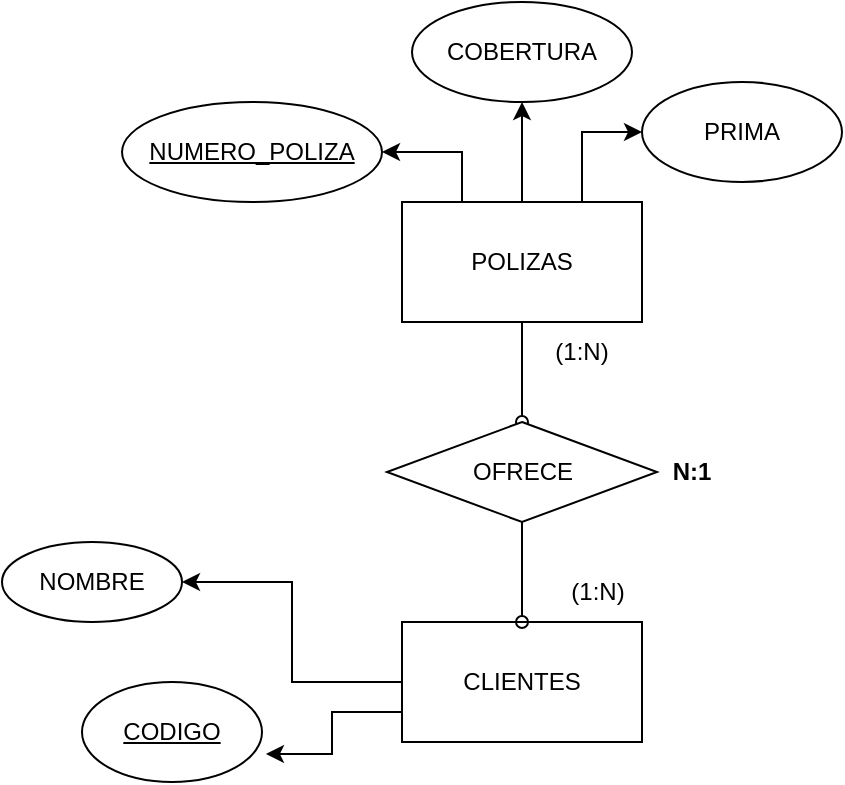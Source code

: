<mxfile version="21.3.3" type="device" pages="13">
  <diagram id="C5RBs43oDa-KdzZeNtuy" name="Page-1">
    <mxGraphModel dx="880" dy="452" grid="1" gridSize="10" guides="1" tooltips="1" connect="1" arrows="1" fold="1" page="1" pageScale="1" pageWidth="827" pageHeight="1169" math="0" shadow="0">
      <root>
        <mxCell id="WIyWlLk6GJQsqaUBKTNV-0" />
        <mxCell id="WIyWlLk6GJQsqaUBKTNV-1" parent="WIyWlLk6GJQsqaUBKTNV-0" />
        <mxCell id="1ykxo2CiMoOQxjhd-uY3-36" style="rounded=0;orthogonalLoop=1;jettySize=auto;html=1;exitX=0.5;exitY=1;exitDx=0;exitDy=0;entryX=0.5;entryY=0;entryDx=0;entryDy=0;endArrow=oval;endFill=0;" edge="1" parent="WIyWlLk6GJQsqaUBKTNV-1" source="1ykxo2CiMoOQxjhd-uY3-28" target="1ykxo2CiMoOQxjhd-uY3-35">
          <mxGeometry relative="1" as="geometry" />
        </mxCell>
        <mxCell id="1ykxo2CiMoOQxjhd-uY3-40" style="edgeStyle=orthogonalEdgeStyle;rounded=0;orthogonalLoop=1;jettySize=auto;html=1;exitX=0.5;exitY=0;exitDx=0;exitDy=0;entryX=0.5;entryY=1;entryDx=0;entryDy=0;" edge="1" parent="WIyWlLk6GJQsqaUBKTNV-1" source="1ykxo2CiMoOQxjhd-uY3-28" target="1ykxo2CiMoOQxjhd-uY3-31">
          <mxGeometry relative="1" as="geometry" />
        </mxCell>
        <mxCell id="1ykxo2CiMoOQxjhd-uY3-41" style="edgeStyle=orthogonalEdgeStyle;rounded=0;orthogonalLoop=1;jettySize=auto;html=1;exitX=0.25;exitY=0;exitDx=0;exitDy=0;entryX=1;entryY=0.5;entryDx=0;entryDy=0;" edge="1" parent="WIyWlLk6GJQsqaUBKTNV-1" source="1ykxo2CiMoOQxjhd-uY3-28" target="1ykxo2CiMoOQxjhd-uY3-30">
          <mxGeometry relative="1" as="geometry" />
        </mxCell>
        <mxCell id="1ykxo2CiMoOQxjhd-uY3-42" style="edgeStyle=orthogonalEdgeStyle;rounded=0;orthogonalLoop=1;jettySize=auto;html=1;exitX=0.75;exitY=0;exitDx=0;exitDy=0;entryX=0;entryY=0.5;entryDx=0;entryDy=0;" edge="1" parent="WIyWlLk6GJQsqaUBKTNV-1" source="1ykxo2CiMoOQxjhd-uY3-28" target="1ykxo2CiMoOQxjhd-uY3-32">
          <mxGeometry relative="1" as="geometry" />
        </mxCell>
        <mxCell id="1ykxo2CiMoOQxjhd-uY3-28" value="POLIZAS" style="rounded=0;whiteSpace=wrap;html=1;" vertex="1" parent="WIyWlLk6GJQsqaUBKTNV-1">
          <mxGeometry x="330" y="140" width="120" height="60" as="geometry" />
        </mxCell>
        <mxCell id="1ykxo2CiMoOQxjhd-uY3-38" style="edgeStyle=orthogonalEdgeStyle;rounded=0;orthogonalLoop=1;jettySize=auto;html=1;exitX=0;exitY=0.5;exitDx=0;exitDy=0;entryX=1;entryY=0.5;entryDx=0;entryDy=0;" edge="1" parent="WIyWlLk6GJQsqaUBKTNV-1" source="1ykxo2CiMoOQxjhd-uY3-29" target="1ykxo2CiMoOQxjhd-uY3-33">
          <mxGeometry relative="1" as="geometry" />
        </mxCell>
        <mxCell id="1ykxo2CiMoOQxjhd-uY3-39" style="edgeStyle=orthogonalEdgeStyle;rounded=0;orthogonalLoop=1;jettySize=auto;html=1;exitX=0;exitY=0.75;exitDx=0;exitDy=0;entryX=1.022;entryY=0.72;entryDx=0;entryDy=0;entryPerimeter=0;" edge="1" parent="WIyWlLk6GJQsqaUBKTNV-1" source="1ykxo2CiMoOQxjhd-uY3-29" target="1ykxo2CiMoOQxjhd-uY3-34">
          <mxGeometry relative="1" as="geometry" />
        </mxCell>
        <mxCell id="1ykxo2CiMoOQxjhd-uY3-29" value="CLIENTES" style="rounded=0;whiteSpace=wrap;html=1;" vertex="1" parent="WIyWlLk6GJQsqaUBKTNV-1">
          <mxGeometry x="330" y="350" width="120" height="60" as="geometry" />
        </mxCell>
        <mxCell id="1ykxo2CiMoOQxjhd-uY3-30" value="&lt;u&gt;NUMERO_POLIZA&lt;/u&gt;" style="ellipse;whiteSpace=wrap;html=1;" vertex="1" parent="WIyWlLk6GJQsqaUBKTNV-1">
          <mxGeometry x="190" y="90" width="130" height="50" as="geometry" />
        </mxCell>
        <mxCell id="1ykxo2CiMoOQxjhd-uY3-31" value="COBERTURA" style="ellipse;whiteSpace=wrap;html=1;" vertex="1" parent="WIyWlLk6GJQsqaUBKTNV-1">
          <mxGeometry x="335" y="40" width="110" height="50" as="geometry" />
        </mxCell>
        <mxCell id="1ykxo2CiMoOQxjhd-uY3-32" value="PRIMA" style="ellipse;whiteSpace=wrap;html=1;" vertex="1" parent="WIyWlLk6GJQsqaUBKTNV-1">
          <mxGeometry x="450" y="80" width="100" height="50" as="geometry" />
        </mxCell>
        <mxCell id="1ykxo2CiMoOQxjhd-uY3-33" value="NOMBRE" style="ellipse;whiteSpace=wrap;html=1;" vertex="1" parent="WIyWlLk6GJQsqaUBKTNV-1">
          <mxGeometry x="130" y="310" width="90" height="40" as="geometry" />
        </mxCell>
        <mxCell id="1ykxo2CiMoOQxjhd-uY3-34" value="&lt;u&gt;CODIGO&lt;/u&gt;" style="ellipse;whiteSpace=wrap;html=1;" vertex="1" parent="WIyWlLk6GJQsqaUBKTNV-1">
          <mxGeometry x="170" y="380" width="90" height="50" as="geometry" />
        </mxCell>
        <mxCell id="1ykxo2CiMoOQxjhd-uY3-37" style="rounded=0;orthogonalLoop=1;jettySize=auto;html=1;exitX=0.5;exitY=1;exitDx=0;exitDy=0;entryX=0.5;entryY=0;entryDx=0;entryDy=0;endArrow=oval;endFill=0;" edge="1" parent="WIyWlLk6GJQsqaUBKTNV-1" source="1ykxo2CiMoOQxjhd-uY3-35" target="1ykxo2CiMoOQxjhd-uY3-29">
          <mxGeometry relative="1" as="geometry" />
        </mxCell>
        <mxCell id="1ykxo2CiMoOQxjhd-uY3-35" value="OFRECE" style="rhombus;whiteSpace=wrap;html=1;" vertex="1" parent="WIyWlLk6GJQsqaUBKTNV-1">
          <mxGeometry x="322.5" y="250" width="135" height="50" as="geometry" />
        </mxCell>
        <mxCell id="1ykxo2CiMoOQxjhd-uY3-43" value="(1:N)" style="text;html=1;strokeColor=none;fillColor=none;align=center;verticalAlign=middle;whiteSpace=wrap;rounded=0;" vertex="1" parent="WIyWlLk6GJQsqaUBKTNV-1">
          <mxGeometry x="397.5" y="320" width="60" height="30" as="geometry" />
        </mxCell>
        <mxCell id="1ykxo2CiMoOQxjhd-uY3-44" value="(1:N)" style="text;html=1;strokeColor=none;fillColor=none;align=center;verticalAlign=middle;whiteSpace=wrap;rounded=0;" vertex="1" parent="WIyWlLk6GJQsqaUBKTNV-1">
          <mxGeometry x="390" y="200" width="60" height="30" as="geometry" />
        </mxCell>
        <mxCell id="1ykxo2CiMoOQxjhd-uY3-45" value="&lt;b&gt;N:1&lt;/b&gt;" style="text;html=1;strokeColor=none;fillColor=none;align=center;verticalAlign=middle;whiteSpace=wrap;rounded=0;" vertex="1" parent="WIyWlLk6GJQsqaUBKTNV-1">
          <mxGeometry x="445" y="260" width="60" height="30" as="geometry" />
        </mxCell>
      </root>
    </mxGraphModel>
  </diagram>
  <diagram id="Jro54OeZkS4Hd3LxscQu" name="Página-2">
    <mxGraphModel dx="880" dy="452" grid="1" gridSize="10" guides="1" tooltips="1" connect="1" arrows="1" fold="1" page="1" pageScale="1" pageWidth="827" pageHeight="1169" math="0" shadow="0">
      <root>
        <mxCell id="0" />
        <mxCell id="1" parent="0" />
        <mxCell id="g0K0DCqg2AORVR0u5Nl0-6" style="edgeStyle=orthogonalEdgeStyle;rounded=0;orthogonalLoop=1;jettySize=auto;html=1;exitX=1;exitY=0.5;exitDx=0;exitDy=0;" edge="1" parent="1" source="g0K0DCqg2AORVR0u5Nl0-1" target="g0K0DCqg2AORVR0u5Nl0-5">
          <mxGeometry relative="1" as="geometry" />
        </mxCell>
        <mxCell id="I6zlaeVqeT1t9DGN7fJP-2" style="edgeStyle=orthogonalEdgeStyle;curved=1;rounded=0;orthogonalLoop=1;jettySize=auto;html=1;exitX=0.5;exitY=1;exitDx=0;exitDy=0;entryX=0.5;entryY=0;entryDx=0;entryDy=0;" edge="1" parent="1" source="g0K0DCqg2AORVR0u5Nl0-1" target="I6zlaeVqeT1t9DGN7fJP-1">
          <mxGeometry relative="1" as="geometry" />
        </mxCell>
        <mxCell id="I6zlaeVqeT1t9DGN7fJP-8" style="edgeStyle=orthogonalEdgeStyle;curved=1;rounded=0;orthogonalLoop=1;jettySize=auto;html=1;exitX=1;exitY=1;exitDx=0;exitDy=0;" edge="1" parent="1" source="g0K0DCqg2AORVR0u5Nl0-1" target="I6zlaeVqeT1t9DGN7fJP-7">
          <mxGeometry relative="1" as="geometry" />
        </mxCell>
        <mxCell id="g0K0DCqg2AORVR0u5Nl0-1" value="USUARIOS" style="rounded=0;whiteSpace=wrap;html=1;" vertex="1" parent="1">
          <mxGeometry x="150" y="80" width="120" height="60" as="geometry" />
        </mxCell>
        <mxCell id="g0K0DCqg2AORVR0u5Nl0-2" value="AMIGOS" style="rounded=0;whiteSpace=wrap;html=1;" vertex="1" parent="1">
          <mxGeometry x="530" y="80" width="120" height="60" as="geometry" />
        </mxCell>
        <mxCell id="4EfV-39x1wLUIA2aaies-3" style="edgeStyle=orthogonalEdgeStyle;curved=1;rounded=0;orthogonalLoop=1;jettySize=auto;html=1;exitX=1;exitY=0.5;exitDx=0;exitDy=0;entryX=0.025;entryY=0.725;entryDx=0;entryDy=0;entryPerimeter=0;" edge="1" parent="1" source="g0K0DCqg2AORVR0u5Nl0-3" target="4EfV-39x1wLUIA2aaies-1">
          <mxGeometry relative="1" as="geometry" />
        </mxCell>
        <mxCell id="4EfV-39x1wLUIA2aaies-4" style="edgeStyle=orthogonalEdgeStyle;curved=1;rounded=0;orthogonalLoop=1;jettySize=auto;html=1;exitX=1;exitY=0.75;exitDx=0;exitDy=0;entryX=0;entryY=0.5;entryDx=0;entryDy=0;" edge="1" parent="1" source="g0K0DCqg2AORVR0u5Nl0-3" target="4EfV-39x1wLUIA2aaies-2">
          <mxGeometry relative="1" as="geometry" />
        </mxCell>
        <mxCell id="g0K0DCqg2AORVR0u5Nl0-3" value="GRUPOS" style="rounded=0;whiteSpace=wrap;html=1;" vertex="1" parent="1">
          <mxGeometry x="510" y="300" width="120" height="60" as="geometry" />
        </mxCell>
        <mxCell id="g0K0DCqg2AORVR0u5Nl0-4" value="MENSAJES" style="rounded=0;whiteSpace=wrap;html=1;" vertex="1" parent="1">
          <mxGeometry x="150" y="310" width="120" height="60" as="geometry" />
        </mxCell>
        <mxCell id="g0K0DCqg2AORVR0u5Nl0-7" style="edgeStyle=orthogonalEdgeStyle;rounded=0;orthogonalLoop=1;jettySize=auto;html=1;exitX=1;exitY=0.5;exitDx=0;exitDy=0;entryX=0;entryY=0.5;entryDx=0;entryDy=0;" edge="1" parent="1" source="g0K0DCqg2AORVR0u5Nl0-5" target="g0K0DCqg2AORVR0u5Nl0-2">
          <mxGeometry relative="1" as="geometry" />
        </mxCell>
        <mxCell id="g0K0DCqg2AORVR0u5Nl0-5" value="TIENEN" style="rhombus;whiteSpace=wrap;html=1;" vertex="1" parent="1">
          <mxGeometry x="350" y="85" width="80" height="50" as="geometry" />
        </mxCell>
        <mxCell id="g0K0DCqg2AORVR0u5Nl0-8" value="(1:1)" style="text;html=1;strokeColor=none;fillColor=none;align=center;verticalAlign=middle;whiteSpace=wrap;rounded=0;" vertex="1" parent="1">
          <mxGeometry x="270" y="70" width="60" height="30" as="geometry" />
        </mxCell>
        <mxCell id="g0K0DCqg2AORVR0u5Nl0-9" value="0:N" style="text;html=1;strokeColor=none;fillColor=none;align=center;verticalAlign=middle;whiteSpace=wrap;rounded=0;" vertex="1" parent="1">
          <mxGeometry x="470" y="70" width="60" height="30" as="geometry" />
        </mxCell>
        <mxCell id="g0K0DCqg2AORVR0u5Nl0-10" value="&lt;b&gt;(1:N)&lt;/b&gt;" style="text;html=1;strokeColor=none;fillColor=none;align=center;verticalAlign=middle;whiteSpace=wrap;rounded=0;" vertex="1" parent="1">
          <mxGeometry x="360" y="50" width="60" height="30" as="geometry" />
        </mxCell>
        <mxCell id="I6zlaeVqeT1t9DGN7fJP-3" style="edgeStyle=orthogonalEdgeStyle;curved=1;rounded=0;orthogonalLoop=1;jettySize=auto;html=1;exitX=0.5;exitY=1;exitDx=0;exitDy=0;entryX=0.5;entryY=0;entryDx=0;entryDy=0;" edge="1" parent="1" source="I6zlaeVqeT1t9DGN7fJP-1" target="g0K0DCqg2AORVR0u5Nl0-4">
          <mxGeometry relative="1" as="geometry" />
        </mxCell>
        <mxCell id="I6zlaeVqeT1t9DGN7fJP-1" value="publicar" style="rhombus;whiteSpace=wrap;html=1;" vertex="1" parent="1">
          <mxGeometry x="155" y="190" width="110" height="70" as="geometry" />
        </mxCell>
        <mxCell id="I6zlaeVqeT1t9DGN7fJP-4" value="(0:N)" style="text;html=1;strokeColor=none;fillColor=none;align=center;verticalAlign=middle;whiteSpace=wrap;rounded=0;" vertex="1" parent="1">
          <mxGeometry x="155" y="280" width="60" height="30" as="geometry" />
        </mxCell>
        <mxCell id="I6zlaeVqeT1t9DGN7fJP-5" value="1:1" style="text;html=1;strokeColor=none;fillColor=none;align=center;verticalAlign=middle;whiteSpace=wrap;rounded=0;" vertex="1" parent="1">
          <mxGeometry x="150" y="140" width="60" height="30" as="geometry" />
        </mxCell>
        <mxCell id="I6zlaeVqeT1t9DGN7fJP-6" value="1:N" style="text;html=1;strokeColor=none;fillColor=none;align=center;verticalAlign=middle;whiteSpace=wrap;rounded=0;" vertex="1" parent="1">
          <mxGeometry x="100" y="210" width="60" height="30" as="geometry" />
        </mxCell>
        <mxCell id="I6zlaeVqeT1t9DGN7fJP-9" style="edgeStyle=orthogonalEdgeStyle;curved=1;rounded=0;orthogonalLoop=1;jettySize=auto;html=1;exitX=0.5;exitY=1;exitDx=0;exitDy=0;entryX=0.5;entryY=0;entryDx=0;entryDy=0;" edge="1" parent="1" source="I6zlaeVqeT1t9DGN7fJP-7" target="g0K0DCqg2AORVR0u5Nl0-3">
          <mxGeometry relative="1" as="geometry" />
        </mxCell>
        <mxCell id="I6zlaeVqeT1t9DGN7fJP-7" value="unirse" style="rhombus;whiteSpace=wrap;html=1;" vertex="1" parent="1">
          <mxGeometry x="335" y="190" width="110" height="55" as="geometry" />
        </mxCell>
        <mxCell id="I6zlaeVqeT1t9DGN7fJP-10" value="(0:N)" style="text;html=1;strokeColor=none;fillColor=none;align=center;verticalAlign=middle;whiteSpace=wrap;rounded=0;" vertex="1" parent="1">
          <mxGeometry x="580" y="270" width="60" height="30" as="geometry" />
        </mxCell>
        <mxCell id="I6zlaeVqeT1t9DGN7fJP-11" value="1:N" style="text;html=1;strokeColor=none;fillColor=none;align=center;verticalAlign=middle;whiteSpace=wrap;rounded=0;" vertex="1" parent="1">
          <mxGeometry x="290" y="140" width="60" height="30" as="geometry" />
        </mxCell>
        <mxCell id="I6zlaeVqeT1t9DGN7fJP-12" value="N:M" style="text;html=1;strokeColor=none;fillColor=none;align=center;verticalAlign=middle;whiteSpace=wrap;rounded=0;" vertex="1" parent="1">
          <mxGeometry x="440" y="203" width="60" height="30" as="geometry" />
        </mxCell>
        <mxCell id="4EfV-39x1wLUIA2aaies-1" value="nombre" style="ellipse;whiteSpace=wrap;html=1;" vertex="1" parent="1">
          <mxGeometry x="670" y="270" width="80" height="40" as="geometry" />
        </mxCell>
        <mxCell id="4EfV-39x1wLUIA2aaies-2" value="descripcion" style="ellipse;whiteSpace=wrap;html=1;" vertex="1" parent="1">
          <mxGeometry x="670" y="330" width="80" height="50" as="geometry" />
        </mxCell>
      </root>
    </mxGraphModel>
  </diagram>
  <diagram id="mRDliALM3GtDQTBvCvNO" name="ejercicio8">
    <mxGraphModel dx="880" dy="452" grid="1" gridSize="10" guides="1" tooltips="1" connect="1" arrows="0" fold="1" page="1" pageScale="1" pageWidth="827" pageHeight="1169" math="0" shadow="0">
      <root>
        <mxCell id="0" />
        <mxCell id="1" parent="0" />
        <mxCell id="UWeHKwZC-KAOtdft5iLf-10" style="edgeStyle=orthogonalEdgeStyle;rounded=0;orthogonalLoop=1;jettySize=auto;html=1;exitX=1;exitY=0.5;exitDx=0;exitDy=0;entryX=0;entryY=0.5;entryDx=0;entryDy=0;endArrow=oval;endFill=0;" edge="1" parent="1" source="UWeHKwZC-KAOtdft5iLf-1" target="UWeHKwZC-KAOtdft5iLf-9">
          <mxGeometry relative="1" as="geometry" />
        </mxCell>
        <mxCell id="UWeHKwZC-KAOtdft5iLf-15" style="edgeStyle=orthogonalEdgeStyle;rounded=0;orthogonalLoop=1;jettySize=auto;html=1;exitX=0;exitY=0.5;exitDx=0;exitDy=0;entryX=1;entryY=0.5;entryDx=0;entryDy=0;endArrow=oval;endFill=0;" edge="1" parent="1" source="UWeHKwZC-KAOtdft5iLf-1" target="UWeHKwZC-KAOtdft5iLf-6">
          <mxGeometry relative="1" as="geometry" />
        </mxCell>
        <mxCell id="UWeHKwZC-KAOtdft5iLf-1" value="HOTELES" style="rounded=0;whiteSpace=wrap;html=1;" vertex="1" parent="1">
          <mxGeometry x="340" y="380" width="120" height="60" as="geometry" />
        </mxCell>
        <mxCell id="UWeHKwZC-KAOtdft5iLf-24" style="edgeStyle=orthogonalEdgeStyle;rounded=0;orthogonalLoop=1;jettySize=auto;html=1;exitX=0.5;exitY=0;exitDx=0;exitDy=0;entryX=0.5;entryY=1;entryDx=0;entryDy=0;endArrow=oval;endFill=0;" edge="1" parent="1" source="UWeHKwZC-KAOtdft5iLf-2" target="UWeHKwZC-KAOtdft5iLf-19">
          <mxGeometry relative="1" as="geometry" />
        </mxCell>
        <mxCell id="UWeHKwZC-KAOtdft5iLf-26" style="edgeStyle=orthogonalEdgeStyle;rounded=0;orthogonalLoop=1;jettySize=auto;html=1;exitX=0;exitY=0.5;exitDx=0;exitDy=0;entryX=1;entryY=0.5;entryDx=0;entryDy=0;endArrow=oval;endFill=0;" edge="1" parent="1" source="UWeHKwZC-KAOtdft5iLf-2" target="UWeHKwZC-KAOtdft5iLf-25">
          <mxGeometry relative="1" as="geometry" />
        </mxCell>
        <mxCell id="DOXnPjTLAi97DoStqlpc-5" style="edgeStyle=orthogonalEdgeStyle;rounded=0;orthogonalLoop=1;jettySize=auto;html=1;exitX=1;exitY=0.25;exitDx=0;exitDy=0;entryX=0;entryY=0.5;entryDx=0;entryDy=0;endArrow=none;endFill=0;" edge="1" parent="1" source="UWeHKwZC-KAOtdft5iLf-2" target="DOXnPjTLAi97DoStqlpc-1">
          <mxGeometry relative="1" as="geometry" />
        </mxCell>
        <mxCell id="DOXnPjTLAi97DoStqlpc-6" style="edgeStyle=orthogonalEdgeStyle;rounded=0;orthogonalLoop=1;jettySize=auto;html=1;exitX=1;exitY=0.5;exitDx=0;exitDy=0;entryX=0;entryY=0.5;entryDx=0;entryDy=0;endArrow=none;endFill=0;" edge="1" parent="1" source="UWeHKwZC-KAOtdft5iLf-2" target="DOXnPjTLAi97DoStqlpc-2">
          <mxGeometry relative="1" as="geometry" />
        </mxCell>
        <mxCell id="DOXnPjTLAi97DoStqlpc-7" style="edgeStyle=orthogonalEdgeStyle;rounded=0;orthogonalLoop=1;jettySize=auto;html=1;exitX=1;exitY=0.75;exitDx=0;exitDy=0;entryX=0;entryY=0.5;entryDx=0;entryDy=0;endArrow=none;endFill=0;" edge="1" parent="1" source="UWeHKwZC-KAOtdft5iLf-2" target="DOXnPjTLAi97DoStqlpc-3">
          <mxGeometry relative="1" as="geometry" />
        </mxCell>
        <mxCell id="UWeHKwZC-KAOtdft5iLf-2" value="HABITACIONES" style="rounded=0;whiteSpace=wrap;html=1;" vertex="1" parent="1">
          <mxGeometry x="260" y="200" width="120" height="60" as="geometry" />
        </mxCell>
        <mxCell id="UWeHKwZC-KAOtdft5iLf-3" value="TIPO DE HABITACIONES" style="rounded=0;whiteSpace=wrap;html=1;" vertex="1" parent="1">
          <mxGeometry x="10" y="200" width="120" height="60" as="geometry" />
        </mxCell>
        <mxCell id="UWeHKwZC-KAOtdft5iLf-4" value="RESERVAS" style="rounded=0;whiteSpace=wrap;html=1;" vertex="1" parent="1">
          <mxGeometry x="440" y="60" width="120" height="60" as="geometry" />
        </mxCell>
        <mxCell id="UWeHKwZC-KAOtdft5iLf-14" style="edgeStyle=orthogonalEdgeStyle;rounded=0;orthogonalLoop=1;jettySize=auto;html=1;exitX=0.5;exitY=0;exitDx=0;exitDy=0;entryX=0.5;entryY=1;entryDx=0;entryDy=0;endArrow=oval;endFill=0;" edge="1" parent="1" source="UWeHKwZC-KAOtdft5iLf-5" target="UWeHKwZC-KAOtdft5iLf-12">
          <mxGeometry relative="1" as="geometry" />
        </mxCell>
        <mxCell id="UWeHKwZC-KAOtdft5iLf-5" value="CLIENTES" style="rounded=0;whiteSpace=wrap;html=1;" vertex="1" parent="1">
          <mxGeometry x="560" y="240" width="120" height="60" as="geometry" />
        </mxCell>
        <mxCell id="UWeHKwZC-KAOtdft5iLf-31" style="edgeStyle=orthogonalEdgeStyle;rounded=0;orthogonalLoop=1;jettySize=auto;html=1;entryX=0.5;entryY=1;entryDx=0;entryDy=0;endArrow=oval;endFill=0;" edge="1" parent="1" target="UWeHKwZC-KAOtdft5iLf-3">
          <mxGeometry relative="1" as="geometry">
            <mxPoint x="70" y="300" as="sourcePoint" />
          </mxGeometry>
        </mxCell>
        <mxCell id="UWeHKwZC-KAOtdft5iLf-6" value="tienen" style="rhombus;whiteSpace=wrap;html=1;" vertex="1" parent="1">
          <mxGeometry x="130" y="385" width="100" height="50" as="geometry" />
        </mxCell>
        <mxCell id="UWeHKwZC-KAOtdft5iLf-11" style="edgeStyle=orthogonalEdgeStyle;rounded=0;orthogonalLoop=1;jettySize=auto;html=1;exitX=0.5;exitY=0;exitDx=0;exitDy=0;entryX=0.5;entryY=1;entryDx=0;entryDy=0;endArrow=oval;endFill=0;" edge="1" parent="1" source="UWeHKwZC-KAOtdft5iLf-9" target="UWeHKwZC-KAOtdft5iLf-5">
          <mxGeometry relative="1" as="geometry" />
        </mxCell>
        <mxCell id="UWeHKwZC-KAOtdft5iLf-9" value="hospedan" style="rhombus;whiteSpace=wrap;html=1;" vertex="1" parent="1">
          <mxGeometry x="575" y="385" width="90" height="50" as="geometry" />
        </mxCell>
        <mxCell id="UWeHKwZC-KAOtdft5iLf-13" style="edgeStyle=orthogonalEdgeStyle;rounded=0;orthogonalLoop=1;jettySize=auto;html=1;exitX=0.5;exitY=0;exitDx=0;exitDy=0;entryX=1;entryY=0.5;entryDx=0;entryDy=0;endArrow=oval;endFill=0;" edge="1" parent="1" source="UWeHKwZC-KAOtdft5iLf-12" target="UWeHKwZC-KAOtdft5iLf-4">
          <mxGeometry relative="1" as="geometry" />
        </mxCell>
        <mxCell id="UWeHKwZC-KAOtdft5iLf-12" value="hacen" style="rhombus;whiteSpace=wrap;html=1;" vertex="1" parent="1">
          <mxGeometry x="575" y="140" width="90" height="50" as="geometry" />
        </mxCell>
        <mxCell id="UWeHKwZC-KAOtdft5iLf-16" value="&lt;b&gt;N:M&lt;/b&gt;" style="text;html=1;strokeColor=none;fillColor=none;align=center;verticalAlign=middle;whiteSpace=wrap;rounded=0;" vertex="1" parent="1">
          <mxGeometry x="200" y="370" width="60" height="30" as="geometry" />
        </mxCell>
        <mxCell id="UWeHKwZC-KAOtdft5iLf-17" value="&lt;b&gt;N:M&lt;/b&gt;" style="text;html=1;strokeColor=none;fillColor=none;align=center;verticalAlign=middle;whiteSpace=wrap;rounded=0;" vertex="1" parent="1">
          <mxGeometry x="540" y="370" width="60" height="30" as="geometry" />
        </mxCell>
        <mxCell id="UWeHKwZC-KAOtdft5iLf-18" value="&lt;b&gt;1:N&lt;/b&gt;" style="text;html=1;strokeColor=none;fillColor=none;align=center;verticalAlign=middle;whiteSpace=wrap;rounded=0;" vertex="1" parent="1">
          <mxGeometry x="530" y="150" width="60" height="30" as="geometry" />
        </mxCell>
        <mxCell id="UWeHKwZC-KAOtdft5iLf-21" style="edgeStyle=orthogonalEdgeStyle;rounded=0;orthogonalLoop=1;jettySize=auto;html=1;exitX=1;exitY=0.5;exitDx=0;exitDy=0;entryX=0;entryY=0.5;entryDx=0;entryDy=0;endArrow=oval;endFill=0;" edge="1" parent="1" source="UWeHKwZC-KAOtdft5iLf-19" target="UWeHKwZC-KAOtdft5iLf-4">
          <mxGeometry relative="1" as="geometry" />
        </mxCell>
        <mxCell id="UWeHKwZC-KAOtdft5iLf-19" value="incluye" style="rhombus;whiteSpace=wrap;html=1;" vertex="1" parent="1">
          <mxGeometry x="130" y="60" width="100" height="60" as="geometry" />
        </mxCell>
        <mxCell id="UWeHKwZC-KAOtdft5iLf-22" value="&lt;b&gt;N:M&lt;/b&gt;" style="text;html=1;strokeColor=none;fillColor=none;align=center;verticalAlign=middle;whiteSpace=wrap;rounded=0;" vertex="1" parent="1">
          <mxGeometry x="110" y="50" width="60" height="30" as="geometry" />
        </mxCell>
        <mxCell id="UWeHKwZC-KAOtdft5iLf-27" style="edgeStyle=orthogonalEdgeStyle;rounded=0;orthogonalLoop=1;jettySize=auto;html=1;exitX=0;exitY=0.5;exitDx=0;exitDy=0;entryX=1;entryY=0.5;entryDx=0;entryDy=0;endArrow=oval;endFill=0;" edge="1" parent="1" source="UWeHKwZC-KAOtdft5iLf-25" target="UWeHKwZC-KAOtdft5iLf-3">
          <mxGeometry relative="1" as="geometry" />
        </mxCell>
        <mxCell id="UWeHKwZC-KAOtdft5iLf-25" value="tienen" style="rhombus;whiteSpace=wrap;html=1;" vertex="1" parent="1">
          <mxGeometry x="160" y="205" width="70" height="50" as="geometry" />
        </mxCell>
        <mxCell id="UWeHKwZC-KAOtdft5iLf-30" value="&lt;b&gt;N:1&lt;/b&gt;" style="text;html=1;strokeColor=none;fillColor=none;align=center;verticalAlign=middle;whiteSpace=wrap;rounded=0;" vertex="1" parent="1">
          <mxGeometry x="165" y="175" width="60" height="30" as="geometry" />
        </mxCell>
        <mxCell id="UWeHKwZC-KAOtdft5iLf-33" value="(0:N)" style="text;html=1;strokeColor=none;fillColor=none;align=center;verticalAlign=middle;whiteSpace=wrap;rounded=0;" vertex="1" parent="1">
          <mxGeometry x="450" y="380" width="60" height="30" as="geometry" />
        </mxCell>
        <mxCell id="UWeHKwZC-KAOtdft5iLf-34" value="(1:N)" style="text;html=1;strokeColor=none;fillColor=none;align=center;verticalAlign=middle;whiteSpace=wrap;rounded=0;" vertex="1" parent="1">
          <mxGeometry x="560" y="300" width="60" height="30" as="geometry" />
        </mxCell>
        <mxCell id="UWeHKwZC-KAOtdft5iLf-35" value="(1:1)" style="text;html=1;strokeColor=none;fillColor=none;align=center;verticalAlign=middle;whiteSpace=wrap;rounded=0;" vertex="1" parent="1">
          <mxGeometry x="550" y="60" width="60" height="30" as="geometry" />
        </mxCell>
        <mxCell id="UWeHKwZC-KAOtdft5iLf-36" value="(1:N)" style="text;html=1;strokeColor=none;fillColor=none;align=center;verticalAlign=middle;whiteSpace=wrap;rounded=0;" vertex="1" parent="1">
          <mxGeometry x="560" y="210" width="60" height="30" as="geometry" />
        </mxCell>
        <mxCell id="UWeHKwZC-KAOtdft5iLf-37" value="(1:N)" style="text;html=1;strokeColor=none;fillColor=none;align=center;verticalAlign=middle;whiteSpace=wrap;rounded=0;" vertex="1" parent="1">
          <mxGeometry x="320" y="170" width="60" height="30" as="geometry" />
        </mxCell>
        <mxCell id="UWeHKwZC-KAOtdft5iLf-38" value="(1:N)" style="text;html=1;strokeColor=none;fillColor=none;align=center;verticalAlign=middle;whiteSpace=wrap;rounded=0;" vertex="1" parent="1">
          <mxGeometry x="390" y="60" width="60" height="30" as="geometry" />
        </mxCell>
        <mxCell id="UWeHKwZC-KAOtdft5iLf-39" value="(1:N)" style="text;html=1;strokeColor=none;fillColor=none;align=center;verticalAlign=middle;whiteSpace=wrap;rounded=0;" vertex="1" parent="1">
          <mxGeometry x="120" y="200" width="60" height="30" as="geometry" />
        </mxCell>
        <mxCell id="UWeHKwZC-KAOtdft5iLf-40" value="(1:1)" style="text;html=1;strokeColor=none;fillColor=none;align=center;verticalAlign=middle;whiteSpace=wrap;rounded=0;" vertex="1" parent="1">
          <mxGeometry x="210" y="200" width="60" height="30" as="geometry" />
        </mxCell>
        <mxCell id="UWeHKwZC-KAOtdft5iLf-41" value="(1:N)" style="text;html=1;strokeColor=none;fillColor=none;align=center;verticalAlign=middle;whiteSpace=wrap;rounded=0;" vertex="1" parent="1">
          <mxGeometry x="290" y="380" width="60" height="30" as="geometry" />
        </mxCell>
        <mxCell id="UWeHKwZC-KAOtdft5iLf-42" value="" style="edgeStyle=orthogonalEdgeStyle;rounded=0;orthogonalLoop=1;jettySize=auto;html=1;exitX=0.5;exitY=0;exitDx=0;exitDy=0;endArrow=oval;endFill=0;" edge="1" parent="1" source="UWeHKwZC-KAOtdft5iLf-6">
          <mxGeometry relative="1" as="geometry">
            <mxPoint x="180" y="385" as="sourcePoint" />
            <mxPoint x="70" y="260" as="targetPoint" />
          </mxGeometry>
        </mxCell>
        <mxCell id="UWeHKwZC-KAOtdft5iLf-44" value="(0:N)" style="text;html=1;strokeColor=none;fillColor=none;align=center;verticalAlign=middle;whiteSpace=wrap;rounded=0;" vertex="1" parent="1">
          <mxGeometry x="70" y="260" width="60" height="30" as="geometry" />
        </mxCell>
        <mxCell id="DOXnPjTLAi97DoStqlpc-1" value="&lt;u&gt;numero&lt;/u&gt;" style="ellipse;whiteSpace=wrap;html=1;" vertex="1" parent="1">
          <mxGeometry x="420" y="165" width="80" height="40" as="geometry" />
        </mxCell>
        <mxCell id="DOXnPjTLAi97DoStqlpc-2" value="capacidad" style="ellipse;whiteSpace=wrap;html=1;" vertex="1" parent="1">
          <mxGeometry x="420" y="210" width="90" height="35" as="geometry" />
        </mxCell>
        <mxCell id="DOXnPjTLAi97DoStqlpc-3" value="precio" style="ellipse;whiteSpace=wrap;html=1;" vertex="1" parent="1">
          <mxGeometry x="420" y="255" width="70" height="30" as="geometry" />
        </mxCell>
      </root>
    </mxGraphModel>
  </diagram>
  <diagram id="69c3raw1qbNKhJz86dJC" name="Página-4">
    <mxGraphModel dx="880" dy="452" grid="1" gridSize="10" guides="1" tooltips="1" connect="1" arrows="1" fold="1" page="1" pageScale="1" pageWidth="827" pageHeight="1169" math="0" shadow="0">
      <root>
        <mxCell id="0" />
        <mxCell id="1" parent="0" />
        <mxCell id="0-a3Nz_PwPRoO9C5vC6Q-4" style="edgeStyle=orthogonalEdgeStyle;curved=1;rounded=0;orthogonalLoop=1;jettySize=auto;html=1;exitX=1;exitY=0.5;exitDx=0;exitDy=0;entryX=0;entryY=0.5;entryDx=0;entryDy=0;" edge="1" parent="1" source="v3wasVuNSmPIaBYcCdYz-1" target="0-a3Nz_PwPRoO9C5vC6Q-3">
          <mxGeometry relative="1" as="geometry" />
        </mxCell>
        <mxCell id="v3wasVuNSmPIaBYcCdYz-1" value="MARCAS" style="rounded=0;whiteSpace=wrap;html=1;" vertex="1" parent="1">
          <mxGeometry x="150" y="80" width="120" height="60" as="geometry" />
        </mxCell>
        <mxCell id="0-a3Nz_PwPRoO9C5vC6Q-13" style="edgeStyle=orthogonalEdgeStyle;curved=1;rounded=0;orthogonalLoop=1;jettySize=auto;html=1;exitX=1;exitY=0.25;exitDx=0;exitDy=0;entryX=0;entryY=0.5;entryDx=0;entryDy=0;" edge="1" parent="1" source="v3wasVuNSmPIaBYcCdYz-2" target="0-a3Nz_PwPRoO9C5vC6Q-9">
          <mxGeometry relative="1" as="geometry" />
        </mxCell>
        <mxCell id="0-a3Nz_PwPRoO9C5vC6Q-14" style="edgeStyle=orthogonalEdgeStyle;curved=1;rounded=0;orthogonalLoop=1;jettySize=auto;html=1;exitX=1;exitY=0.5;exitDx=0;exitDy=0;entryX=0;entryY=0.5;entryDx=0;entryDy=0;" edge="1" parent="1" source="v3wasVuNSmPIaBYcCdYz-2" target="0-a3Nz_PwPRoO9C5vC6Q-12">
          <mxGeometry relative="1" as="geometry" />
        </mxCell>
        <mxCell id="0-a3Nz_PwPRoO9C5vC6Q-15" style="edgeStyle=orthogonalEdgeStyle;curved=1;rounded=0;orthogonalLoop=1;jettySize=auto;html=1;exitX=1;exitY=0.75;exitDx=0;exitDy=0;entryX=0;entryY=0.5;entryDx=0;entryDy=0;" edge="1" parent="1" source="v3wasVuNSmPIaBYcCdYz-2" target="0-a3Nz_PwPRoO9C5vC6Q-11">
          <mxGeometry relative="1" as="geometry" />
        </mxCell>
        <mxCell id="v3wasVuNSmPIaBYcCdYz-2" value="MODELOS" style="rounded=0;whiteSpace=wrap;html=1;" vertex="1" parent="1">
          <mxGeometry x="520" y="80" width="120" height="60" as="geometry" />
        </mxCell>
        <mxCell id="0-a3Nz_PwPRoO9C5vC6Q-17" style="edgeStyle=orthogonalEdgeStyle;curved=1;rounded=0;orthogonalLoop=1;jettySize=auto;html=1;exitX=0.5;exitY=0;exitDx=0;exitDy=0;entryX=0.5;entryY=1;entryDx=0;entryDy=0;" edge="1" parent="1" source="0-a3Nz_PwPRoO9C5vC6Q-2" target="0-a3Nz_PwPRoO9C5vC6Q-16">
          <mxGeometry relative="1" as="geometry" />
        </mxCell>
        <mxCell id="0-a3Nz_PwPRoO9C5vC6Q-2" value="CLIENTES" style="rounded=0;whiteSpace=wrap;html=1;" vertex="1" parent="1">
          <mxGeometry x="520" y="290" width="120" height="60" as="geometry" />
        </mxCell>
        <mxCell id="0-a3Nz_PwPRoO9C5vC6Q-5" style="edgeStyle=orthogonalEdgeStyle;curved=1;rounded=0;orthogonalLoop=1;jettySize=auto;html=1;exitX=1;exitY=0.5;exitDx=0;exitDy=0;entryX=0;entryY=0.5;entryDx=0;entryDy=0;" edge="1" parent="1" source="0-a3Nz_PwPRoO9C5vC6Q-3" target="v3wasVuNSmPIaBYcCdYz-2">
          <mxGeometry relative="1" as="geometry" />
        </mxCell>
        <mxCell id="0-a3Nz_PwPRoO9C5vC6Q-3" value="tienen" style="rhombus;whiteSpace=wrap;html=1;" vertex="1" parent="1">
          <mxGeometry x="350" y="85" width="80" height="50" as="geometry" />
        </mxCell>
        <mxCell id="0-a3Nz_PwPRoO9C5vC6Q-6" value="(1:N)" style="text;html=1;strokeColor=none;fillColor=none;align=center;verticalAlign=middle;whiteSpace=wrap;rounded=0;" vertex="1" parent="1">
          <mxGeometry x="470" y="80" width="60" height="30" as="geometry" />
        </mxCell>
        <mxCell id="0-a3Nz_PwPRoO9C5vC6Q-7" value="(1:1)" style="text;html=1;strokeColor=none;fillColor=none;align=center;verticalAlign=middle;whiteSpace=wrap;rounded=0;" vertex="1" parent="1">
          <mxGeometry x="270" y="80" width="60" height="30" as="geometry" />
        </mxCell>
        <mxCell id="0-a3Nz_PwPRoO9C5vC6Q-8" value="&lt;b&gt;1:N&lt;/b&gt;" style="text;html=1;strokeColor=none;fillColor=none;align=center;verticalAlign=middle;whiteSpace=wrap;rounded=0;" vertex="1" parent="1">
          <mxGeometry x="360" y="55" width="60" height="30" as="geometry" />
        </mxCell>
        <mxCell id="0-a3Nz_PwPRoO9C5vC6Q-9" value="nombre" style="ellipse;whiteSpace=wrap;html=1;" vertex="1" parent="1">
          <mxGeometry x="680" y="40" width="70" height="40" as="geometry" />
        </mxCell>
        <mxCell id="0-a3Nz_PwPRoO9C5vC6Q-11" value="especificacion" style="ellipse;whiteSpace=wrap;html=1;" vertex="1" parent="1">
          <mxGeometry x="680" y="130" width="90" height="40" as="geometry" />
        </mxCell>
        <mxCell id="0-a3Nz_PwPRoO9C5vC6Q-12" value="precio" style="ellipse;whiteSpace=wrap;html=1;" vertex="1" parent="1">
          <mxGeometry x="680" y="85" width="70" height="35" as="geometry" />
        </mxCell>
        <mxCell id="0-a3Nz_PwPRoO9C5vC6Q-18" style="edgeStyle=orthogonalEdgeStyle;curved=1;rounded=0;orthogonalLoop=1;jettySize=auto;html=1;exitX=0.5;exitY=0;exitDx=0;exitDy=0;entryX=0.5;entryY=1;entryDx=0;entryDy=0;" edge="1" parent="1" source="0-a3Nz_PwPRoO9C5vC6Q-16" target="v3wasVuNSmPIaBYcCdYz-2">
          <mxGeometry relative="1" as="geometry" />
        </mxCell>
        <mxCell id="0-a3Nz_PwPRoO9C5vC6Q-16" value="compra" style="rhombus;whiteSpace=wrap;html=1;" vertex="1" parent="1">
          <mxGeometry x="530" y="190" width="100" height="50" as="geometry" />
        </mxCell>
        <mxCell id="0-a3Nz_PwPRoO9C5vC6Q-19" value="(1:N)" style="text;html=1;strokeColor=none;fillColor=none;align=center;verticalAlign=middle;whiteSpace=wrap;rounded=0;" vertex="1" parent="1">
          <mxGeometry x="520" y="140" width="60" height="30" as="geometry" />
        </mxCell>
        <mxCell id="0-a3Nz_PwPRoO9C5vC6Q-20" value="0:N" style="text;html=1;strokeColor=none;fillColor=none;align=center;verticalAlign=middle;whiteSpace=wrap;rounded=0;" vertex="1" parent="1">
          <mxGeometry x="520" y="260" width="60" height="30" as="geometry" />
        </mxCell>
        <mxCell id="0-a3Nz_PwPRoO9C5vC6Q-21" value="&lt;b&gt;N:M&lt;/b&gt;" style="text;html=1;strokeColor=none;fillColor=none;align=center;verticalAlign=middle;whiteSpace=wrap;rounded=0;" vertex="1" parent="1">
          <mxGeometry x="470" y="200" width="60" height="30" as="geometry" />
        </mxCell>
        <mxCell id="DiDLshJRbQblHHlzcUqj-1" value="COMPRAS" style="rounded=0;whiteSpace=wrap;html=1;" vertex="1" parent="1">
          <mxGeometry x="150" y="290" width="120" height="60" as="geometry" />
        </mxCell>
      </root>
    </mxGraphModel>
  </diagram>
  <diagram id="y2rKoBczwuQu1npu96bp" name="Página-5">
    <mxGraphModel dx="880" dy="452" grid="1" gridSize="10" guides="1" tooltips="1" connect="1" arrows="1" fold="1" page="1" pageScale="1" pageWidth="827" pageHeight="1169" math="0" shadow="0">
      <root>
        <mxCell id="0" />
        <mxCell id="1" parent="0" />
        <mxCell id="5ELvxjMlUlLgitfgHMuI-8" style="edgeStyle=orthogonalEdgeStyle;curved=1;rounded=0;orthogonalLoop=1;jettySize=auto;html=1;exitX=0;exitY=0.5;exitDx=0;exitDy=0;entryX=1;entryY=0.5;entryDx=0;entryDy=0;" edge="1" parent="1" source="5ELvxjMlUlLgitfgHMuI-1" target="5ELvxjMlUlLgitfgHMuI-3">
          <mxGeometry relative="1" as="geometry" />
        </mxCell>
        <mxCell id="5ELvxjMlUlLgitfgHMuI-9" style="edgeStyle=orthogonalEdgeStyle;curved=1;rounded=0;orthogonalLoop=1;jettySize=auto;html=1;exitX=0;exitY=0;exitDx=0;exitDy=0;entryX=1;entryY=1;entryDx=0;entryDy=0;" edge="1" parent="1" source="5ELvxjMlUlLgitfgHMuI-1" target="5ELvxjMlUlLgitfgHMuI-2">
          <mxGeometry relative="1" as="geometry" />
        </mxCell>
        <mxCell id="5ELvxjMlUlLgitfgHMuI-10" style="edgeStyle=orthogonalEdgeStyle;curved=1;rounded=0;orthogonalLoop=1;jettySize=auto;html=1;exitX=0.5;exitY=0;exitDx=0;exitDy=0;entryX=0.5;entryY=1;entryDx=0;entryDy=0;" edge="1" parent="1" source="5ELvxjMlUlLgitfgHMuI-1" target="5ELvxjMlUlLgitfgHMuI-4">
          <mxGeometry relative="1" as="geometry" />
        </mxCell>
        <mxCell id="5ELvxjMlUlLgitfgHMuI-11" style="edgeStyle=orthogonalEdgeStyle;curved=1;rounded=0;orthogonalLoop=1;jettySize=auto;html=1;exitX=1;exitY=0;exitDx=0;exitDy=0;" edge="1" parent="1" source="5ELvxjMlUlLgitfgHMuI-1" target="5ELvxjMlUlLgitfgHMuI-5">
          <mxGeometry relative="1" as="geometry" />
        </mxCell>
        <mxCell id="5ELvxjMlUlLgitfgHMuI-12" style="edgeStyle=orthogonalEdgeStyle;curved=1;rounded=0;orthogonalLoop=1;jettySize=auto;html=1;exitX=1;exitY=0.5;exitDx=0;exitDy=0;entryX=0;entryY=0.5;entryDx=0;entryDy=0;" edge="1" parent="1" source="5ELvxjMlUlLgitfgHMuI-1" target="5ELvxjMlUlLgitfgHMuI-6">
          <mxGeometry relative="1" as="geometry" />
        </mxCell>
        <mxCell id="5ELvxjMlUlLgitfgHMuI-22" style="edgeStyle=orthogonalEdgeStyle;curved=1;rounded=0;orthogonalLoop=1;jettySize=auto;html=1;exitX=0.5;exitY=1;exitDx=0;exitDy=0;" edge="1" parent="1" source="5ELvxjMlUlLgitfgHMuI-1" target="5ELvxjMlUlLgitfgHMuI-21">
          <mxGeometry relative="1" as="geometry" />
        </mxCell>
        <mxCell id="5ELvxjMlUlLgitfgHMuI-1" value="VUELOS" style="rounded=0;whiteSpace=wrap;html=1;" vertex="1" parent="1">
          <mxGeometry x="320" y="90" width="120" height="60" as="geometry" />
        </mxCell>
        <mxCell id="5ELvxjMlUlLgitfgHMuI-2" value="num_vuelo" style="ellipse;whiteSpace=wrap;html=1;" vertex="1" parent="1">
          <mxGeometry x="230" y="10" width="90" height="50" as="geometry" />
        </mxCell>
        <mxCell id="5ELvxjMlUlLgitfgHMuI-3" value="aerolineas" style="ellipse;whiteSpace=wrap;html=1;" vertex="1" parent="1">
          <mxGeometry x="170" y="70" width="85" height="50" as="geometry" />
        </mxCell>
        <mxCell id="5ELvxjMlUlLgitfgHMuI-4" value="origen" style="ellipse;whiteSpace=wrap;html=1;" vertex="1" parent="1">
          <mxGeometry x="370" y="10" width="60" height="40" as="geometry" />
        </mxCell>
        <mxCell id="5ELvxjMlUlLgitfgHMuI-5" value="destino" style="ellipse;whiteSpace=wrap;html=1;" vertex="1" parent="1">
          <mxGeometry x="470" y="60" width="80" height="30" as="geometry" />
        </mxCell>
        <mxCell id="5ELvxjMlUlLgitfgHMuI-6" value="horario" style="ellipse;whiteSpace=wrap;html=1;" vertex="1" parent="1">
          <mxGeometry x="520" y="110" width="70" height="40" as="geometry" />
        </mxCell>
        <mxCell id="5ELvxjMlUlLgitfgHMuI-16" style="edgeStyle=orthogonalEdgeStyle;curved=1;rounded=0;orthogonalLoop=1;jettySize=auto;html=1;exitX=0;exitY=0.5;exitDx=0;exitDy=0;entryX=1;entryY=0.5;entryDx=0;entryDy=0;" edge="1" parent="1" source="5ELvxjMlUlLgitfgHMuI-13" target="5ELvxjMlUlLgitfgHMuI-15">
          <mxGeometry relative="1" as="geometry" />
        </mxCell>
        <mxCell id="5ELvxjMlUlLgitfgHMuI-13" value="PASAJEROS" style="rounded=0;whiteSpace=wrap;html=1;" vertex="1" parent="1">
          <mxGeometry x="480" y="280" width="120" height="60" as="geometry" />
        </mxCell>
        <mxCell id="5ELvxjMlUlLgitfgHMuI-14" value="RESERVAS" style="rounded=0;whiteSpace=wrap;html=1;" vertex="1" parent="1">
          <mxGeometry x="90" y="270" width="120" height="60" as="geometry" />
        </mxCell>
        <mxCell id="5ELvxjMlUlLgitfgHMuI-17" style="edgeStyle=orthogonalEdgeStyle;curved=1;rounded=0;orthogonalLoop=1;jettySize=auto;html=1;exitX=0;exitY=0.5;exitDx=0;exitDy=0;entryX=1;entryY=0.5;entryDx=0;entryDy=0;" edge="1" parent="1" source="5ELvxjMlUlLgitfgHMuI-15" target="5ELvxjMlUlLgitfgHMuI-14">
          <mxGeometry relative="1" as="geometry" />
        </mxCell>
        <mxCell id="5ELvxjMlUlLgitfgHMuI-15" value="realizan" style="rhombus;whiteSpace=wrap;html=1;" vertex="1" parent="1">
          <mxGeometry x="290" y="280" width="100" height="60" as="geometry" />
        </mxCell>
        <mxCell id="5ELvxjMlUlLgitfgHMuI-18" value="(1:N)" style="text;html=1;strokeColor=none;fillColor=none;align=center;verticalAlign=middle;whiteSpace=wrap;rounded=0;" vertex="1" parent="1">
          <mxGeometry x="210" y="270" width="60" height="30" as="geometry" />
        </mxCell>
        <mxCell id="5ELvxjMlUlLgitfgHMuI-19" value="(1:N)" style="text;html=1;strokeColor=none;fillColor=none;align=center;verticalAlign=middle;whiteSpace=wrap;rounded=0;" vertex="1" parent="1">
          <mxGeometry x="430" y="280" width="60" height="30" as="geometry" />
        </mxCell>
        <mxCell id="5ELvxjMlUlLgitfgHMuI-20" value="N:M" style="text;html=1;strokeColor=none;fillColor=none;align=center;verticalAlign=middle;whiteSpace=wrap;rounded=0;" vertex="1" parent="1">
          <mxGeometry x="310" y="250" width="60" height="30" as="geometry" />
        </mxCell>
        <mxCell id="5ELvxjMlUlLgitfgHMuI-23" style="edgeStyle=orthogonalEdgeStyle;curved=1;rounded=0;orthogonalLoop=1;jettySize=auto;html=1;exitX=0;exitY=1;exitDx=0;exitDy=0;entryX=0.5;entryY=0;entryDx=0;entryDy=0;" edge="1" parent="1" source="5ELvxjMlUlLgitfgHMuI-21" target="5ELvxjMlUlLgitfgHMuI-14">
          <mxGeometry relative="1" as="geometry" />
        </mxCell>
        <mxCell id="5ELvxjMlUlLgitfgHMuI-21" value="hay" style="rhombus;whiteSpace=wrap;html=1;" vertex="1" parent="1">
          <mxGeometry x="220" y="190" width="80" height="50" as="geometry" />
        </mxCell>
        <mxCell id="5ELvxjMlUlLgitfgHMuI-24" value="(0:N)" style="text;html=1;strokeColor=none;fillColor=none;align=center;verticalAlign=middle;whiteSpace=wrap;rounded=0;" vertex="1" parent="1">
          <mxGeometry x="90" y="240" width="60" height="30" as="geometry" />
        </mxCell>
        <mxCell id="5ELvxjMlUlLgitfgHMuI-25" value="(1:1)" style="text;html=1;strokeColor=none;fillColor=none;align=center;verticalAlign=middle;whiteSpace=wrap;rounded=0;" vertex="1" parent="1">
          <mxGeometry x="354" y="160" width="60" height="30" as="geometry" />
        </mxCell>
        <mxCell id="5ELvxjMlUlLgitfgHMuI-26" value="&lt;b&gt;1:N&lt;/b&gt;" style="text;html=1;strokeColor=none;fillColor=none;align=center;verticalAlign=middle;whiteSpace=wrap;rounded=0;" vertex="1" parent="1">
          <mxGeometry x="183" y="180" width="60" height="30" as="geometry" />
        </mxCell>
      </root>
    </mxGraphModel>
  </diagram>
  <diagram id="v6PLycQ5SnmA43EqUyH6" name="Página-6">
    <mxGraphModel dx="880" dy="452" grid="1" gridSize="10" guides="1" tooltips="1" connect="1" arrows="1" fold="1" page="1" pageScale="1" pageWidth="827" pageHeight="1169" math="0" shadow="0">
      <root>
        <mxCell id="0" />
        <mxCell id="1" parent="0" />
        <mxCell id="J7tgFxh0mg-gdArDebNM-6" value="" style="edgeStyle=orthogonalEdgeStyle;curved=1;rounded=0;orthogonalLoop=1;jettySize=auto;html=1;" edge="1" parent="1" source="J7tgFxh0mg-gdArDebNM-1" target="J7tgFxh0mg-gdArDebNM-4">
          <mxGeometry relative="1" as="geometry" />
        </mxCell>
        <mxCell id="v3cZJmlABROCgFcnVSnz-4" style="edgeStyle=orthogonalEdgeStyle;curved=1;rounded=0;orthogonalLoop=1;jettySize=auto;html=1;exitX=0;exitY=0.5;exitDx=0;exitDy=0;entryX=1;entryY=0.5;entryDx=0;entryDy=0;" edge="1" parent="1" source="J7tgFxh0mg-gdArDebNM-1" target="v3cZJmlABROCgFcnVSnz-1">
          <mxGeometry relative="1" as="geometry" />
        </mxCell>
        <mxCell id="v3cZJmlABROCgFcnVSnz-5" style="edgeStyle=orthogonalEdgeStyle;curved=1;rounded=0;orthogonalLoop=1;jettySize=auto;html=1;exitX=0;exitY=1;exitDx=0;exitDy=0;entryX=1;entryY=0;entryDx=0;entryDy=0;" edge="1" parent="1" source="J7tgFxh0mg-gdArDebNM-1" target="v3cZJmlABROCgFcnVSnz-2">
          <mxGeometry relative="1" as="geometry" />
        </mxCell>
        <mxCell id="v3cZJmlABROCgFcnVSnz-6" style="edgeStyle=orthogonalEdgeStyle;curved=1;rounded=0;orthogonalLoop=1;jettySize=auto;html=1;exitX=0.25;exitY=1;exitDx=0;exitDy=0;entryX=1;entryY=0;entryDx=0;entryDy=0;" edge="1" parent="1" source="J7tgFxh0mg-gdArDebNM-1" target="v3cZJmlABROCgFcnVSnz-3">
          <mxGeometry relative="1" as="geometry" />
        </mxCell>
        <mxCell id="J7tgFxh0mg-gdArDebNM-1" value="CANCIONES" style="rounded=0;whiteSpace=wrap;html=1;" vertex="1" parent="1">
          <mxGeometry x="280" y="270" width="120" height="60" as="geometry" />
        </mxCell>
        <mxCell id="J7tgFxh0mg-gdArDebNM-2" value="ARTISTAS" style="rounded=0;whiteSpace=wrap;html=1;" vertex="1" parent="1">
          <mxGeometry x="100" y="110" width="120" height="60" as="geometry" />
        </mxCell>
        <mxCell id="J7tgFxh0mg-gdArDebNM-9" style="edgeStyle=orthogonalEdgeStyle;curved=1;rounded=0;orthogonalLoop=1;jettySize=auto;html=1;exitX=0;exitY=0.5;exitDx=0;exitDy=0;entryX=1;entryY=0.5;entryDx=0;entryDy=0;" edge="1" parent="1" source="J7tgFxh0mg-gdArDebNM-3" target="J7tgFxh0mg-gdArDebNM-8">
          <mxGeometry relative="1" as="geometry" />
        </mxCell>
        <mxCell id="J7tgFxh0mg-gdArDebNM-3" value="LISTAS DE REPRODUCCIONES" style="rounded=0;whiteSpace=wrap;html=1;" vertex="1" parent="1">
          <mxGeometry x="650" y="270" width="120" height="60" as="geometry" />
        </mxCell>
        <mxCell id="J7tgFxh0mg-gdArDebNM-7" style="edgeStyle=orthogonalEdgeStyle;curved=1;rounded=0;orthogonalLoop=1;jettySize=auto;html=1;exitX=0;exitY=0.5;exitDx=0;exitDy=0;entryX=1;entryY=0.5;entryDx=0;entryDy=0;" edge="1" parent="1" source="J7tgFxh0mg-gdArDebNM-4" target="J7tgFxh0mg-gdArDebNM-2">
          <mxGeometry relative="1" as="geometry" />
        </mxCell>
        <mxCell id="J7tgFxh0mg-gdArDebNM-4" value="tienen" style="rhombus;whiteSpace=wrap;html=1;" vertex="1" parent="1">
          <mxGeometry x="290" y="110" width="100" height="60" as="geometry" />
        </mxCell>
        <mxCell id="J7tgFxh0mg-gdArDebNM-12" style="edgeStyle=orthogonalEdgeStyle;curved=1;rounded=0;orthogonalLoop=1;jettySize=auto;html=1;exitX=1;exitY=0.5;exitDx=0;exitDy=0;entryX=0;entryY=0.5;entryDx=0;entryDy=0;" edge="1" parent="1" source="J7tgFxh0mg-gdArDebNM-5" target="J7tgFxh0mg-gdArDebNM-11">
          <mxGeometry relative="1" as="geometry" />
        </mxCell>
        <mxCell id="J7tgFxh0mg-gdArDebNM-5" value="USUARIOS" style="rounded=0;whiteSpace=wrap;html=1;" vertex="1" parent="1">
          <mxGeometry x="470" y="110" width="120" height="60" as="geometry" />
        </mxCell>
        <mxCell id="J7tgFxh0mg-gdArDebNM-10" style="edgeStyle=orthogonalEdgeStyle;curved=1;rounded=0;orthogonalLoop=1;jettySize=auto;html=1;exitX=0;exitY=0.5;exitDx=0;exitDy=0;entryX=1;entryY=0.5;entryDx=0;entryDy=0;" edge="1" parent="1" source="J7tgFxh0mg-gdArDebNM-8" target="J7tgFxh0mg-gdArDebNM-1">
          <mxGeometry relative="1" as="geometry" />
        </mxCell>
        <mxCell id="J7tgFxh0mg-gdArDebNM-8" value="tienen" style="rhombus;whiteSpace=wrap;html=1;" vertex="1" parent="1">
          <mxGeometry x="480" y="275" width="100" height="50" as="geometry" />
        </mxCell>
        <mxCell id="J7tgFxh0mg-gdArDebNM-13" style="edgeStyle=orthogonalEdgeStyle;curved=1;rounded=0;orthogonalLoop=1;jettySize=auto;html=1;exitX=0.5;exitY=1;exitDx=0;exitDy=0;" edge="1" parent="1" source="J7tgFxh0mg-gdArDebNM-11" target="J7tgFxh0mg-gdArDebNM-3">
          <mxGeometry relative="1" as="geometry" />
        </mxCell>
        <mxCell id="J7tgFxh0mg-gdArDebNM-11" value="crean" style="rhombus;whiteSpace=wrap;html=1;" vertex="1" parent="1">
          <mxGeometry x="655" y="115" width="110" height="50" as="geometry" />
        </mxCell>
        <mxCell id="J7tgFxh0mg-gdArDebNM-14" value="&lt;b&gt;N:M&lt;/b&gt;" style="text;html=1;strokeColor=none;fillColor=none;align=center;verticalAlign=middle;whiteSpace=wrap;rounded=0;" vertex="1" parent="1">
          <mxGeometry x="310" y="70" width="60" height="30" as="geometry" />
        </mxCell>
        <mxCell id="J7tgFxh0mg-gdArDebNM-15" value="(1:N)" style="text;html=1;strokeColor=none;fillColor=none;align=center;verticalAlign=middle;whiteSpace=wrap;rounded=0;" vertex="1" parent="1">
          <mxGeometry x="220" y="100" width="60" height="30" as="geometry" />
        </mxCell>
        <mxCell id="J7tgFxh0mg-gdArDebNM-16" value="(1:N)" style="text;html=1;strokeColor=none;fillColor=none;align=center;verticalAlign=middle;whiteSpace=wrap;rounded=0;" vertex="1" parent="1">
          <mxGeometry x="340" y="240" width="60" height="30" as="geometry" />
        </mxCell>
        <mxCell id="J7tgFxh0mg-gdArDebNM-17" value="1:N" style="text;html=1;strokeColor=none;fillColor=none;align=center;verticalAlign=middle;whiteSpace=wrap;rounded=0;" vertex="1" parent="1">
          <mxGeometry x="400" y="270" width="60" height="30" as="geometry" />
        </mxCell>
        <mxCell id="J7tgFxh0mg-gdArDebNM-18" value="1:N" style="text;html=1;strokeColor=none;fillColor=none;align=center;verticalAlign=middle;whiteSpace=wrap;rounded=0;" vertex="1" parent="1">
          <mxGeometry x="595" y="270" width="60" height="30" as="geometry" />
        </mxCell>
        <mxCell id="J7tgFxh0mg-gdArDebNM-19" value="&lt;b&gt;N:M&lt;/b&gt;" style="text;html=1;strokeColor=none;fillColor=none;align=center;verticalAlign=middle;whiteSpace=wrap;rounded=0;" vertex="1" parent="1">
          <mxGeometry x="500" y="240" width="60" height="30" as="geometry" />
        </mxCell>
        <mxCell id="J7tgFxh0mg-gdArDebNM-20" value="(0:N)" style="text;html=1;strokeColor=none;fillColor=none;align=center;verticalAlign=middle;whiteSpace=wrap;rounded=0;" vertex="1" parent="1">
          <mxGeometry x="705" y="240" width="60" height="30" as="geometry" />
        </mxCell>
        <mxCell id="J7tgFxh0mg-gdArDebNM-21" value="(1:1)" style="text;html=1;strokeColor=none;fillColor=none;align=center;verticalAlign=middle;whiteSpace=wrap;rounded=0;" vertex="1" parent="1">
          <mxGeometry x="590" y="110" width="60" height="30" as="geometry" />
        </mxCell>
        <mxCell id="J7tgFxh0mg-gdArDebNM-22" value="&lt;b&gt;1:N&lt;/b&gt;" style="text;html=1;strokeColor=none;fillColor=none;align=center;verticalAlign=middle;whiteSpace=wrap;rounded=0;" vertex="1" parent="1">
          <mxGeometry x="680" y="80" width="60" height="30" as="geometry" />
        </mxCell>
        <mxCell id="v3cZJmlABROCgFcnVSnz-1" value="titulo" style="ellipse;whiteSpace=wrap;html=1;" vertex="1" parent="1">
          <mxGeometry x="140" y="300" width="60" height="40" as="geometry" />
        </mxCell>
        <mxCell id="v3cZJmlABROCgFcnVSnz-2" value="genero" style="ellipse;whiteSpace=wrap;html=1;" vertex="1" parent="1">
          <mxGeometry x="170" y="360" width="70" height="40" as="geometry" />
        </mxCell>
        <mxCell id="v3cZJmlABROCgFcnVSnz-3" value="duracion" style="ellipse;whiteSpace=wrap;html=1;" vertex="1" parent="1">
          <mxGeometry x="250" y="390" width="70" height="40" as="geometry" />
        </mxCell>
      </root>
    </mxGraphModel>
  </diagram>
  <diagram id="9m66eqRDgF3w5EWQFyoL" name="Página-7">
    <mxGraphModel dx="880" dy="452" grid="1" gridSize="10" guides="1" tooltips="1" connect="1" arrows="1" fold="1" page="1" pageScale="1" pageWidth="827" pageHeight="1169" math="0" shadow="0">
      <root>
        <mxCell id="0" />
        <mxCell id="1" parent="0" />
        <mxCell id="pQ_wT1M3Wdp7ct1EHVbk-6" style="edgeStyle=orthogonalEdgeStyle;curved=1;rounded=0;orthogonalLoop=1;jettySize=auto;html=1;exitX=0.5;exitY=0;exitDx=0;exitDy=0;entryX=0.5;entryY=1;entryDx=0;entryDy=0;" edge="1" parent="1" source="pQ_wT1M3Wdp7ct1EHVbk-1" target="pQ_wT1M3Wdp7ct1EHVbk-4">
          <mxGeometry relative="1" as="geometry" />
        </mxCell>
        <mxCell id="pQ_wT1M3Wdp7ct1EHVbk-7" style="edgeStyle=orthogonalEdgeStyle;curved=1;rounded=0;orthogonalLoop=1;jettySize=auto;html=1;exitX=0;exitY=0;exitDx=0;exitDy=0;" edge="1" parent="1" source="pQ_wT1M3Wdp7ct1EHVbk-1" target="pQ_wT1M3Wdp7ct1EHVbk-3">
          <mxGeometry relative="1" as="geometry" />
        </mxCell>
        <mxCell id="pQ_wT1M3Wdp7ct1EHVbk-8" style="edgeStyle=orthogonalEdgeStyle;curved=1;rounded=0;orthogonalLoop=1;jettySize=auto;html=1;exitX=0;exitY=0.5;exitDx=0;exitDy=0;" edge="1" parent="1" source="pQ_wT1M3Wdp7ct1EHVbk-1" target="pQ_wT1M3Wdp7ct1EHVbk-2">
          <mxGeometry relative="1" as="geometry" />
        </mxCell>
        <mxCell id="pQ_wT1M3Wdp7ct1EHVbk-13" style="edgeStyle=orthogonalEdgeStyle;curved=1;rounded=0;orthogonalLoop=1;jettySize=auto;html=1;exitX=1;exitY=0.5;exitDx=0;exitDy=0;entryX=0;entryY=0.5;entryDx=0;entryDy=0;" edge="1" parent="1" source="pQ_wT1M3Wdp7ct1EHVbk-1" target="pQ_wT1M3Wdp7ct1EHVbk-12">
          <mxGeometry relative="1" as="geometry" />
        </mxCell>
        <mxCell id="pQ_wT1M3Wdp7ct1EHVbk-1" value="PRODUCTOS" style="rounded=0;whiteSpace=wrap;html=1;" vertex="1" parent="1">
          <mxGeometry x="350" y="120" width="120" height="60" as="geometry" />
        </mxCell>
        <mxCell id="pQ_wT1M3Wdp7ct1EHVbk-2" value="nombre" style="ellipse;whiteSpace=wrap;html=1;" vertex="1" parent="1">
          <mxGeometry x="190" y="125" width="70" height="50" as="geometry" />
        </mxCell>
        <mxCell id="pQ_wT1M3Wdp7ct1EHVbk-3" value="precio" style="ellipse;whiteSpace=wrap;html=1;" vertex="1" parent="1">
          <mxGeometry x="270" y="60" width="60" height="40" as="geometry" />
        </mxCell>
        <mxCell id="pQ_wT1M3Wdp7ct1EHVbk-4" value="cant_stock" style="ellipse;whiteSpace=wrap;html=1;" vertex="1" parent="1">
          <mxGeometry x="360" y="40" width="70" height="50" as="geometry" />
        </mxCell>
        <mxCell id="pQ_wT1M3Wdp7ct1EHVbk-9" value="EMPLEADOS" style="rounded=0;whiteSpace=wrap;html=1;" vertex="1" parent="1">
          <mxGeometry x="200" y="240" width="120" height="60" as="geometry" />
        </mxCell>
        <mxCell id="pQ_wT1M3Wdp7ct1EHVbk-16" style="edgeStyle=orthogonalEdgeStyle;curved=1;rounded=0;orthogonalLoop=1;jettySize=auto;html=1;exitX=0;exitY=0.5;exitDx=0;exitDy=0;entryX=1;entryY=0.5;entryDx=0;entryDy=0;" edge="1" parent="1" source="pQ_wT1M3Wdp7ct1EHVbk-10" target="pQ_wT1M3Wdp7ct1EHVbk-9">
          <mxGeometry relative="1" as="geometry" />
        </mxCell>
        <mxCell id="pQ_wT1M3Wdp7ct1EHVbk-10" value="registran" style="rhombus;whiteSpace=wrap;html=1;" vertex="1" parent="1">
          <mxGeometry x="400" y="245" width="96" height="50" as="geometry" />
        </mxCell>
        <mxCell id="pQ_wT1M3Wdp7ct1EHVbk-15" style="edgeStyle=orthogonalEdgeStyle;curved=1;rounded=0;orthogonalLoop=1;jettySize=auto;html=1;exitX=0;exitY=0.5;exitDx=0;exitDy=0;entryX=1;entryY=0.5;entryDx=0;entryDy=0;" edge="1" parent="1" source="pQ_wT1M3Wdp7ct1EHVbk-11" target="pQ_wT1M3Wdp7ct1EHVbk-10">
          <mxGeometry relative="1" as="geometry" />
        </mxCell>
        <mxCell id="pQ_wT1M3Wdp7ct1EHVbk-11" value="PEDIDOS" style="rounded=0;whiteSpace=wrap;html=1;" vertex="1" parent="1">
          <mxGeometry x="570" y="240" width="120" height="60" as="geometry" />
        </mxCell>
        <mxCell id="pQ_wT1M3Wdp7ct1EHVbk-14" style="edgeStyle=orthogonalEdgeStyle;curved=1;rounded=0;orthogonalLoop=1;jettySize=auto;html=1;exitX=0.5;exitY=1;exitDx=0;exitDy=0;" edge="1" parent="1" source="pQ_wT1M3Wdp7ct1EHVbk-12" target="pQ_wT1M3Wdp7ct1EHVbk-11">
          <mxGeometry relative="1" as="geometry" />
        </mxCell>
        <mxCell id="pQ_wT1M3Wdp7ct1EHVbk-12" value="contienen" style="rhombus;whiteSpace=wrap;html=1;" vertex="1" parent="1">
          <mxGeometry x="580" y="125" width="100" height="50" as="geometry" />
        </mxCell>
        <mxCell id="pQ_wT1M3Wdp7ct1EHVbk-17" value="(1:N)" style="text;html=1;strokeColor=none;fillColor=none;align=center;verticalAlign=middle;whiteSpace=wrap;rounded=0;" vertex="1" parent="1">
          <mxGeometry x="470" y="120" width="60" height="30" as="geometry" />
        </mxCell>
        <mxCell id="pQ_wT1M3Wdp7ct1EHVbk-18" value="(0:N)" style="text;html=1;strokeColor=none;fillColor=none;align=center;verticalAlign=middle;whiteSpace=wrap;rounded=0;" vertex="1" parent="1">
          <mxGeometry x="640" y="210" width="60" height="30" as="geometry" />
        </mxCell>
        <mxCell id="pQ_wT1M3Wdp7ct1EHVbk-19" value="&lt;b&gt;N:M&lt;/b&gt;" style="text;html=1;strokeColor=none;fillColor=none;align=center;verticalAlign=middle;whiteSpace=wrap;rounded=0;" vertex="1" parent="1">
          <mxGeometry x="600" y="95" width="60" height="30" as="geometry" />
        </mxCell>
        <mxCell id="pQ_wT1M3Wdp7ct1EHVbk-20" value="(1:1)" style="text;html=1;strokeColor=none;fillColor=none;align=center;verticalAlign=middle;whiteSpace=wrap;rounded=0;" vertex="1" parent="1">
          <mxGeometry x="320" y="240" width="60" height="30" as="geometry" />
        </mxCell>
        <mxCell id="pQ_wT1M3Wdp7ct1EHVbk-21" value="(0:N)" style="text;html=1;strokeColor=none;fillColor=none;align=center;verticalAlign=middle;whiteSpace=wrap;rounded=0;" vertex="1" parent="1">
          <mxGeometry x="510" y="240" width="60" height="30" as="geometry" />
        </mxCell>
        <mxCell id="pQ_wT1M3Wdp7ct1EHVbk-22" value="&lt;b&gt;1:N&lt;/b&gt;" style="text;html=1;strokeColor=none;fillColor=none;align=center;verticalAlign=middle;whiteSpace=wrap;rounded=0;" vertex="1" parent="1">
          <mxGeometry x="418" y="295" width="60" height="30" as="geometry" />
        </mxCell>
      </root>
    </mxGraphModel>
  </diagram>
  <diagram id="5jDKJSOoeS4H5K6-rNpT" name="Página-8">
    <mxGraphModel dx="880" dy="452" grid="1" gridSize="10" guides="1" tooltips="1" connect="1" arrows="1" fold="1" page="1" pageScale="1" pageWidth="827" pageHeight="1169" math="0" shadow="0">
      <root>
        <mxCell id="0" />
        <mxCell id="1" parent="0" />
        <mxCell id="RcHa6Ws9yiBUdjBkyDlI-7" style="edgeStyle=orthogonalEdgeStyle;curved=1;rounded=0;orthogonalLoop=1;jettySize=auto;html=1;exitX=0;exitY=0.75;exitDx=0;exitDy=0;entryX=1.022;entryY=0.675;entryDx=0;entryDy=0;entryPerimeter=0;" edge="1" parent="1" source="RcHa6Ws9yiBUdjBkyDlI-1" target="RcHa6Ws9yiBUdjBkyDlI-6">
          <mxGeometry relative="1" as="geometry" />
        </mxCell>
        <mxCell id="RcHa6Ws9yiBUdjBkyDlI-8" style="edgeStyle=orthogonalEdgeStyle;curved=1;rounded=0;orthogonalLoop=1;jettySize=auto;html=1;exitX=0;exitY=0.5;exitDx=0;exitDy=0;entryX=0.77;entryY=0.95;entryDx=0;entryDy=0;entryPerimeter=0;" edge="1" parent="1" source="RcHa6Ws9yiBUdjBkyDlI-1" target="RcHa6Ws9yiBUdjBkyDlI-5">
          <mxGeometry relative="1" as="geometry" />
        </mxCell>
        <mxCell id="RcHa6Ws9yiBUdjBkyDlI-9" style="edgeStyle=orthogonalEdgeStyle;curved=1;rounded=0;orthogonalLoop=1;jettySize=auto;html=1;exitX=0;exitY=0;exitDx=0;exitDy=0;entryX=0.5;entryY=1;entryDx=0;entryDy=0;" edge="1" parent="1" source="RcHa6Ws9yiBUdjBkyDlI-1" target="RcHa6Ws9yiBUdjBkyDlI-3">
          <mxGeometry relative="1" as="geometry" />
        </mxCell>
        <mxCell id="RcHa6Ws9yiBUdjBkyDlI-10" style="edgeStyle=orthogonalEdgeStyle;curved=1;rounded=0;orthogonalLoop=1;jettySize=auto;html=1;exitX=0.25;exitY=0;exitDx=0;exitDy=0;entryX=0.243;entryY=1.02;entryDx=0;entryDy=0;entryPerimeter=0;" edge="1" parent="1" source="RcHa6Ws9yiBUdjBkyDlI-1" target="RcHa6Ws9yiBUdjBkyDlI-4">
          <mxGeometry relative="1" as="geometry" />
        </mxCell>
        <mxCell id="RcHa6Ws9yiBUdjBkyDlI-14" style="edgeStyle=orthogonalEdgeStyle;curved=1;rounded=0;orthogonalLoop=1;jettySize=auto;html=1;exitX=1;exitY=0.5;exitDx=0;exitDy=0;entryX=0;entryY=0.5;entryDx=0;entryDy=0;" edge="1" parent="1" source="RcHa6Ws9yiBUdjBkyDlI-1" target="RcHa6Ws9yiBUdjBkyDlI-13">
          <mxGeometry relative="1" as="geometry" />
        </mxCell>
        <mxCell id="RcHa6Ws9yiBUdjBkyDlI-26" style="edgeStyle=orthogonalEdgeStyle;curved=1;rounded=0;orthogonalLoop=1;jettySize=auto;html=1;exitX=0.5;exitY=1;exitDx=0;exitDy=0;entryX=0.5;entryY=0;entryDx=0;entryDy=0;" edge="1" parent="1" source="RcHa6Ws9yiBUdjBkyDlI-1" target="RcHa6Ws9yiBUdjBkyDlI-25">
          <mxGeometry relative="1" as="geometry" />
        </mxCell>
        <mxCell id="RcHa6Ws9yiBUdjBkyDlI-1" value="LIBROS" style="rounded=0;whiteSpace=wrap;html=1;" vertex="1" parent="1">
          <mxGeometry x="130" y="120" width="120" height="60" as="geometry" />
        </mxCell>
        <mxCell id="RcHa6Ws9yiBUdjBkyDlI-2" value="CATEGORIAS" style="rounded=0;whiteSpace=wrap;html=1;" vertex="1" parent="1">
          <mxGeometry x="500" y="120" width="120" height="60" as="geometry" />
        </mxCell>
        <mxCell id="RcHa6Ws9yiBUdjBkyDlI-3" value="autor" style="ellipse;whiteSpace=wrap;html=1;" vertex="1" parent="1">
          <mxGeometry x="90" y="30" width="70" height="50" as="geometry" />
        </mxCell>
        <mxCell id="RcHa6Ws9yiBUdjBkyDlI-4" value="titulo" style="ellipse;whiteSpace=wrap;html=1;" vertex="1" parent="1">
          <mxGeometry x="180" y="30" width="70" height="50" as="geometry" />
        </mxCell>
        <mxCell id="RcHa6Ws9yiBUdjBkyDlI-5" value="año_pub" style="ellipse;whiteSpace=wrap;html=1;" vertex="1" parent="1">
          <mxGeometry y="80" width="100" height="40" as="geometry" />
        </mxCell>
        <mxCell id="RcHa6Ws9yiBUdjBkyDlI-6" value="cant_ejemp" style="ellipse;whiteSpace=wrap;html=1;" vertex="1" parent="1">
          <mxGeometry y="140" width="90" height="40" as="geometry" />
        </mxCell>
        <mxCell id="RcHa6Ws9yiBUdjBkyDlI-33" style="edgeStyle=orthogonalEdgeStyle;curved=1;rounded=0;orthogonalLoop=1;jettySize=auto;html=1;exitX=0;exitY=0.5;exitDx=0;exitDy=0;entryX=1;entryY=1;entryDx=0;entryDy=0;" edge="1" parent="1" source="RcHa6Ws9yiBUdjBkyDlI-11" target="RcHa6Ws9yiBUdjBkyDlI-31">
          <mxGeometry relative="1" as="geometry" />
        </mxCell>
        <mxCell id="RcHa6Ws9yiBUdjBkyDlI-34" style="edgeStyle=orthogonalEdgeStyle;curved=1;rounded=0;orthogonalLoop=1;jettySize=auto;html=1;exitX=0;exitY=1;exitDx=0;exitDy=0;entryX=1;entryY=0;entryDx=0;entryDy=0;" edge="1" parent="1" source="RcHa6Ws9yiBUdjBkyDlI-11" target="RcHa6Ws9yiBUdjBkyDlI-32">
          <mxGeometry relative="1" as="geometry" />
        </mxCell>
        <mxCell id="RcHa6Ws9yiBUdjBkyDlI-11" value="PRESTAMOS" style="rounded=0;whiteSpace=wrap;html=1;" vertex="1" parent="1">
          <mxGeometry x="130" y="340" width="120" height="60" as="geometry" />
        </mxCell>
        <mxCell id="RcHa6Ws9yiBUdjBkyDlI-20" style="edgeStyle=orthogonalEdgeStyle;curved=1;rounded=0;orthogonalLoop=1;jettySize=auto;html=1;exitX=0;exitY=0.5;exitDx=0;exitDy=0;entryX=1;entryY=0.5;entryDx=0;entryDy=0;" edge="1" parent="1" source="RcHa6Ws9yiBUdjBkyDlI-12" target="RcHa6Ws9yiBUdjBkyDlI-19">
          <mxGeometry relative="1" as="geometry" />
        </mxCell>
        <mxCell id="RcHa6Ws9yiBUdjBkyDlI-12" value="USUARIOS" style="rounded=0;whiteSpace=wrap;html=1;" vertex="1" parent="1">
          <mxGeometry x="490" y="340" width="120" height="60" as="geometry" />
        </mxCell>
        <mxCell id="RcHa6Ws9yiBUdjBkyDlI-15" style="edgeStyle=orthogonalEdgeStyle;curved=1;rounded=0;orthogonalLoop=1;jettySize=auto;html=1;exitX=1;exitY=0.5;exitDx=0;exitDy=0;entryX=0;entryY=0.5;entryDx=0;entryDy=0;" edge="1" parent="1" source="RcHa6Ws9yiBUdjBkyDlI-13" target="RcHa6Ws9yiBUdjBkyDlI-2">
          <mxGeometry relative="1" as="geometry" />
        </mxCell>
        <mxCell id="RcHa6Ws9yiBUdjBkyDlI-13" value="pertenecen" style="rhombus;whiteSpace=wrap;html=1;" vertex="1" parent="1">
          <mxGeometry x="310" y="125" width="110" height="50" as="geometry" />
        </mxCell>
        <mxCell id="RcHa6Ws9yiBUdjBkyDlI-16" value="(1:N)" style="text;html=1;strokeColor=none;fillColor=none;align=center;verticalAlign=middle;whiteSpace=wrap;rounded=0;" vertex="1" parent="1">
          <mxGeometry x="240" y="120" width="60" height="30" as="geometry" />
        </mxCell>
        <mxCell id="RcHa6Ws9yiBUdjBkyDlI-17" value="(1:N)" style="text;html=1;strokeColor=none;fillColor=none;align=center;verticalAlign=middle;whiteSpace=wrap;rounded=0;" vertex="1" parent="1">
          <mxGeometry x="440" y="120" width="60" height="30" as="geometry" />
        </mxCell>
        <mxCell id="RcHa6Ws9yiBUdjBkyDlI-18" value="&lt;b&gt;N:M&lt;/b&gt;" style="text;html=1;strokeColor=none;fillColor=none;align=center;verticalAlign=middle;whiteSpace=wrap;rounded=0;" vertex="1" parent="1">
          <mxGeometry x="335" y="95" width="60" height="30" as="geometry" />
        </mxCell>
        <mxCell id="RcHa6Ws9yiBUdjBkyDlI-21" style="edgeStyle=orthogonalEdgeStyle;curved=1;rounded=0;orthogonalLoop=1;jettySize=auto;html=1;exitX=0;exitY=0.5;exitDx=0;exitDy=0;entryX=1;entryY=0.5;entryDx=0;entryDy=0;" edge="1" parent="1" source="RcHa6Ws9yiBUdjBkyDlI-19" target="RcHa6Ws9yiBUdjBkyDlI-11">
          <mxGeometry relative="1" as="geometry" />
        </mxCell>
        <mxCell id="RcHa6Ws9yiBUdjBkyDlI-19" value="hacen" style="rhombus;whiteSpace=wrap;html=1;" vertex="1" parent="1">
          <mxGeometry x="310" y="345" width="100" height="50" as="geometry" />
        </mxCell>
        <mxCell id="RcHa6Ws9yiBUdjBkyDlI-22" value="(1:N)" style="text;html=1;strokeColor=none;fillColor=none;align=center;verticalAlign=middle;whiteSpace=wrap;rounded=0;" vertex="1" parent="1">
          <mxGeometry x="250" y="340" width="60" height="30" as="geometry" />
        </mxCell>
        <mxCell id="RcHa6Ws9yiBUdjBkyDlI-23" value="(1:1)" style="text;html=1;strokeColor=none;fillColor=none;align=center;verticalAlign=middle;whiteSpace=wrap;rounded=0;" vertex="1" parent="1">
          <mxGeometry x="440" y="340" width="60" height="30" as="geometry" />
        </mxCell>
        <mxCell id="RcHa6Ws9yiBUdjBkyDlI-24" value="&lt;b&gt;N:1&lt;/b&gt;" style="text;html=1;strokeColor=none;fillColor=none;align=center;verticalAlign=middle;whiteSpace=wrap;rounded=0;" vertex="1" parent="1">
          <mxGeometry x="330" y="315" width="60" height="30" as="geometry" />
        </mxCell>
        <mxCell id="RcHa6Ws9yiBUdjBkyDlI-27" style="edgeStyle=orthogonalEdgeStyle;curved=1;rounded=0;orthogonalLoop=1;jettySize=auto;html=1;exitX=0.5;exitY=1;exitDx=0;exitDy=0;entryX=0.5;entryY=0;entryDx=0;entryDy=0;" edge="1" parent="1" source="RcHa6Ws9yiBUdjBkyDlI-25" target="RcHa6Ws9yiBUdjBkyDlI-11">
          <mxGeometry relative="1" as="geometry" />
        </mxCell>
        <mxCell id="RcHa6Ws9yiBUdjBkyDlI-25" value="son" style="rhombus;whiteSpace=wrap;html=1;" vertex="1" parent="1">
          <mxGeometry x="162.5" y="250" width="55" height="40" as="geometry" />
        </mxCell>
        <mxCell id="RcHa6Ws9yiBUdjBkyDlI-28" value="(0:N)" style="text;html=1;strokeColor=none;fillColor=none;align=center;verticalAlign=middle;whiteSpace=wrap;rounded=0;" vertex="1" parent="1">
          <mxGeometry x="140" y="300" width="60" height="30" as="geometry" />
        </mxCell>
        <mxCell id="RcHa6Ws9yiBUdjBkyDlI-29" value="(1:N)" style="text;html=1;strokeColor=none;fillColor=none;align=center;verticalAlign=middle;whiteSpace=wrap;rounded=0;" vertex="1" parent="1">
          <mxGeometry x="130" y="180" width="60" height="30" as="geometry" />
        </mxCell>
        <mxCell id="RcHa6Ws9yiBUdjBkyDlI-30" value="&lt;b&gt;N:M&lt;/b&gt;" style="text;html=1;strokeColor=none;fillColor=none;align=center;verticalAlign=middle;whiteSpace=wrap;rounded=0;" vertex="1" parent="1">
          <mxGeometry x="103" y="255" width="60" height="30" as="geometry" />
        </mxCell>
        <mxCell id="RcHa6Ws9yiBUdjBkyDlI-31" value="fecha_inicio" style="ellipse;whiteSpace=wrap;html=1;" vertex="1" parent="1">
          <mxGeometry x="10" y="340" width="90" height="40" as="geometry" />
        </mxCell>
        <mxCell id="RcHa6Ws9yiBUdjBkyDlI-32" value="fecha_devolucion" style="ellipse;whiteSpace=wrap;html=1;" vertex="1" parent="1">
          <mxGeometry x="10" y="410" width="100" height="35" as="geometry" />
        </mxCell>
      </root>
    </mxGraphModel>
  </diagram>
  <diagram id="xcYm729KlZVEyiU_SeBL" name="Página-9">
    <mxGraphModel dx="880" dy="452" grid="1" gridSize="10" guides="1" tooltips="1" connect="1" arrows="1" fold="1" page="1" pageScale="1" pageWidth="827" pageHeight="1169" math="0" shadow="0">
      <root>
        <mxCell id="0" />
        <mxCell id="1" parent="0" />
        <mxCell id="hSsuWOLEZBeUdJOZrRSf-9" style="edgeStyle=orthogonalEdgeStyle;curved=1;rounded=0;orthogonalLoop=1;jettySize=auto;html=1;exitX=0;exitY=1;exitDx=0;exitDy=0;entryX=1;entryY=0.5;entryDx=0;entryDy=0;" edge="1" parent="1" source="hSsuWOLEZBeUdJOZrRSf-1" target="hSsuWOLEZBeUdJOZrRSf-5">
          <mxGeometry relative="1" as="geometry" />
        </mxCell>
        <mxCell id="hSsuWOLEZBeUdJOZrRSf-10" style="edgeStyle=orthogonalEdgeStyle;curved=1;rounded=0;orthogonalLoop=1;jettySize=auto;html=1;exitX=0;exitY=0.5;exitDx=0;exitDy=0;entryX=1;entryY=0.5;entryDx=0;entryDy=0;" edge="1" parent="1" source="hSsuWOLEZBeUdJOZrRSf-1" target="hSsuWOLEZBeUdJOZrRSf-6">
          <mxGeometry relative="1" as="geometry" />
        </mxCell>
        <mxCell id="hSsuWOLEZBeUdJOZrRSf-11" style="edgeStyle=orthogonalEdgeStyle;curved=1;rounded=0;orthogonalLoop=1;jettySize=auto;html=1;exitX=0;exitY=0;exitDx=0;exitDy=0;entryX=0.7;entryY=0.975;entryDx=0;entryDy=0;entryPerimeter=0;" edge="1" parent="1" source="hSsuWOLEZBeUdJOZrRSf-1" target="hSsuWOLEZBeUdJOZrRSf-7">
          <mxGeometry relative="1" as="geometry" />
        </mxCell>
        <mxCell id="hSsuWOLEZBeUdJOZrRSf-12" style="edgeStyle=orthogonalEdgeStyle;curved=1;rounded=0;orthogonalLoop=1;jettySize=auto;html=1;exitX=0.5;exitY=0;exitDx=0;exitDy=0;entryX=0.5;entryY=1;entryDx=0;entryDy=0;" edge="1" parent="1" source="hSsuWOLEZBeUdJOZrRSf-1" target="hSsuWOLEZBeUdJOZrRSf-8">
          <mxGeometry relative="1" as="geometry" />
        </mxCell>
        <mxCell id="hSsuWOLEZBeUdJOZrRSf-14" style="edgeStyle=orthogonalEdgeStyle;curved=1;rounded=0;orthogonalLoop=1;jettySize=auto;html=1;exitX=1;exitY=0.5;exitDx=0;exitDy=0;entryX=0;entryY=0.5;entryDx=0;entryDy=0;" edge="1" parent="1" source="hSsuWOLEZBeUdJOZrRSf-1" target="hSsuWOLEZBeUdJOZrRSf-13">
          <mxGeometry relative="1" as="geometry" />
        </mxCell>
        <mxCell id="hSsuWOLEZBeUdJOZrRSf-1" value="PRENDAS DE VESTIR" style="rounded=0;whiteSpace=wrap;html=1;" vertex="1" parent="1">
          <mxGeometry x="150" y="100" width="100" height="50" as="geometry" />
        </mxCell>
        <mxCell id="hSsuWOLEZBeUdJOZrRSf-2" value="MARCAS" style="rounded=0;whiteSpace=wrap;html=1;" vertex="1" parent="1">
          <mxGeometry x="500" y="110" width="90" height="30" as="geometry" />
        </mxCell>
        <mxCell id="hSsuWOLEZBeUdJOZrRSf-26" style="edgeStyle=orthogonalEdgeStyle;curved=1;rounded=0;orthogonalLoop=1;jettySize=auto;html=1;exitX=0.5;exitY=0;exitDx=0;exitDy=0;entryX=1;entryY=0.5;entryDx=0;entryDy=0;" edge="1" parent="1" source="hSsuWOLEZBeUdJOZrRSf-3" target="hSsuWOLEZBeUdJOZrRSf-25">
          <mxGeometry relative="1" as="geometry" />
        </mxCell>
        <mxCell id="hSsuWOLEZBeUdJOZrRSf-3" value="COMPRAS" style="rounded=0;whiteSpace=wrap;html=1;" vertex="1" parent="1">
          <mxGeometry x="510" y="290" width="70" height="40" as="geometry" />
        </mxCell>
        <mxCell id="hSsuWOLEZBeUdJOZrRSf-20" style="edgeStyle=orthogonalEdgeStyle;curved=1;rounded=0;orthogonalLoop=1;jettySize=auto;html=1;exitX=1;exitY=0.5;exitDx=0;exitDy=0;entryX=0;entryY=0.5;entryDx=0;entryDy=0;" edge="1" parent="1" source="hSsuWOLEZBeUdJOZrRSf-4" target="hSsuWOLEZBeUdJOZrRSf-19">
          <mxGeometry relative="1" as="geometry" />
        </mxCell>
        <mxCell id="hSsuWOLEZBeUdJOZrRSf-4" value="CLIENTES" style="rounded=0;whiteSpace=wrap;html=1;" vertex="1" parent="1">
          <mxGeometry x="165" y="290" width="70" height="40" as="geometry" />
        </mxCell>
        <mxCell id="hSsuWOLEZBeUdJOZrRSf-5" value="nombre" style="ellipse;whiteSpace=wrap;html=1;" vertex="1" parent="1">
          <mxGeometry x="30" y="150" width="70" height="40" as="geometry" />
        </mxCell>
        <mxCell id="hSsuWOLEZBeUdJOZrRSf-6" value="talla" style="ellipse;whiteSpace=wrap;html=1;" vertex="1" parent="1">
          <mxGeometry x="50" y="100" width="60" height="30" as="geometry" />
        </mxCell>
        <mxCell id="hSsuWOLEZBeUdJOZrRSf-7" value="color" style="ellipse;whiteSpace=wrap;html=1;" vertex="1" parent="1">
          <mxGeometry x="100" y="40" width="60" height="40" as="geometry" />
        </mxCell>
        <mxCell id="hSsuWOLEZBeUdJOZrRSf-8" value="precio" style="ellipse;whiteSpace=wrap;html=1;" vertex="1" parent="1">
          <mxGeometry x="190" y="30" width="50" height="30" as="geometry" />
        </mxCell>
        <mxCell id="hSsuWOLEZBeUdJOZrRSf-15" style="edgeStyle=orthogonalEdgeStyle;curved=1;rounded=0;orthogonalLoop=1;jettySize=auto;html=1;exitX=1;exitY=0.5;exitDx=0;exitDy=0;entryX=0;entryY=0.5;entryDx=0;entryDy=0;" edge="1" parent="1" source="hSsuWOLEZBeUdJOZrRSf-13" target="hSsuWOLEZBeUdJOZrRSf-2">
          <mxGeometry relative="1" as="geometry" />
        </mxCell>
        <mxCell id="hSsuWOLEZBeUdJOZrRSf-13" value="pertenecen" style="rhombus;whiteSpace=wrap;html=1;" vertex="1" parent="1">
          <mxGeometry x="333.5" y="102.5" width="80" height="45" as="geometry" />
        </mxCell>
        <mxCell id="hSsuWOLEZBeUdJOZrRSf-16" value="(1:N)" style="text;html=1;strokeColor=none;fillColor=none;align=center;verticalAlign=middle;whiteSpace=wrap;rounded=0;" vertex="1" parent="1">
          <mxGeometry x="250" y="90" width="60" height="30" as="geometry" />
        </mxCell>
        <mxCell id="hSsuWOLEZBeUdJOZrRSf-17" value="(1:1)" style="text;html=1;strokeColor=none;fillColor=none;align=center;verticalAlign=middle;whiteSpace=wrap;rounded=0;" vertex="1" parent="1">
          <mxGeometry x="440" y="90" width="60" height="30" as="geometry" />
        </mxCell>
        <mxCell id="hSsuWOLEZBeUdJOZrRSf-18" value="&lt;b&gt;N:1&lt;/b&gt;" style="text;html=1;strokeColor=none;fillColor=none;align=center;verticalAlign=middle;whiteSpace=wrap;rounded=0;" vertex="1" parent="1">
          <mxGeometry x="344" y="70" width="60" height="30" as="geometry" />
        </mxCell>
        <mxCell id="hSsuWOLEZBeUdJOZrRSf-21" style="edgeStyle=orthogonalEdgeStyle;curved=1;rounded=0;orthogonalLoop=1;jettySize=auto;html=1;exitX=1;exitY=0.5;exitDx=0;exitDy=0;entryX=0;entryY=0.5;entryDx=0;entryDy=0;" edge="1" parent="1" source="hSsuWOLEZBeUdJOZrRSf-19" target="hSsuWOLEZBeUdJOZrRSf-3">
          <mxGeometry relative="1" as="geometry" />
        </mxCell>
        <mxCell id="hSsuWOLEZBeUdJOZrRSf-19" value="realizar" style="rhombus;whiteSpace=wrap;html=1;" vertex="1" parent="1">
          <mxGeometry x="318" y="285" width="86" height="50" as="geometry" />
        </mxCell>
        <mxCell id="hSsuWOLEZBeUdJOZrRSf-22" value="(1:N)" style="text;html=1;strokeColor=none;fillColor=none;align=center;verticalAlign=middle;whiteSpace=wrap;rounded=0;" vertex="1" parent="1">
          <mxGeometry x="450" y="280" width="60" height="30" as="geometry" />
        </mxCell>
        <mxCell id="hSsuWOLEZBeUdJOZrRSf-23" value="(1:1)" style="text;html=1;strokeColor=none;fillColor=none;align=center;verticalAlign=middle;whiteSpace=wrap;rounded=0;" vertex="1" parent="1">
          <mxGeometry x="230" y="280" width="60" height="30" as="geometry" />
        </mxCell>
        <mxCell id="hSsuWOLEZBeUdJOZrRSf-24" value="&lt;b&gt;1:N&lt;/b&gt;" style="text;html=1;strokeColor=none;fillColor=none;align=center;verticalAlign=middle;whiteSpace=wrap;rounded=0;" vertex="1" parent="1">
          <mxGeometry x="331" y="340" width="60" height="30" as="geometry" />
        </mxCell>
        <mxCell id="hSsuWOLEZBeUdJOZrRSf-27" style="edgeStyle=orthogonalEdgeStyle;curved=1;rounded=0;orthogonalLoop=1;jettySize=auto;html=1;exitX=0;exitY=0.5;exitDx=0;exitDy=0;entryX=0.5;entryY=1;entryDx=0;entryDy=0;" edge="1" parent="1" source="hSsuWOLEZBeUdJOZrRSf-25" target="hSsuWOLEZBeUdJOZrRSf-1">
          <mxGeometry relative="1" as="geometry" />
        </mxCell>
        <mxCell id="hSsuWOLEZBeUdJOZrRSf-25" value="incluye" style="rhombus;whiteSpace=wrap;html=1;" vertex="1" parent="1">
          <mxGeometry x="298" y="200" width="106" height="50" as="geometry" />
        </mxCell>
        <mxCell id="hSsuWOLEZBeUdJOZrRSf-28" value="(1:N)" style="text;html=1;strokeColor=none;fillColor=none;align=center;verticalAlign=middle;whiteSpace=wrap;rounded=0;" vertex="1" parent="1">
          <mxGeometry x="200" y="155" width="60" height="30" as="geometry" />
        </mxCell>
        <mxCell id="hSsuWOLEZBeUdJOZrRSf-29" value="0:N" style="text;html=1;strokeColor=none;fillColor=none;align=center;verticalAlign=middle;whiteSpace=wrap;rounded=0;" vertex="1" parent="1">
          <mxGeometry x="540" y="260" width="60" height="30" as="geometry" />
        </mxCell>
        <mxCell id="hSsuWOLEZBeUdJOZrRSf-30" value="&lt;b&gt;N:M&lt;/b&gt;" style="text;html=1;strokeColor=none;fillColor=none;align=center;verticalAlign=middle;whiteSpace=wrap;rounded=0;" vertex="1" parent="1">
          <mxGeometry x="321" y="180" width="60" height="30" as="geometry" />
        </mxCell>
      </root>
    </mxGraphModel>
  </diagram>
  <diagram id="oWt7wYZ5BaQFQn8fvLF9" name="Página-10">
    <mxGraphModel dx="880" dy="452" grid="1" gridSize="10" guides="1" tooltips="1" connect="1" arrows="1" fold="1" page="1" pageScale="1" pageWidth="827" pageHeight="1169" math="0" shadow="0">
      <root>
        <mxCell id="0" />
        <mxCell id="1" parent="0" />
        <mxCell id="soCObBApkF6ZxV0KR_g--4" style="edgeStyle=orthogonalEdgeStyle;curved=1;rounded=0;orthogonalLoop=1;jettySize=auto;html=1;exitX=1;exitY=0.5;exitDx=0;exitDy=0;entryX=0;entryY=0.5;entryDx=0;entryDy=0;endArrow=none;endFill=0;" edge="1" parent="1" source="soCObBApkF6ZxV0KR_g--1" target="soCObBApkF6ZxV0KR_g--3">
          <mxGeometry relative="1" as="geometry" />
        </mxCell>
        <mxCell id="soCObBApkF6ZxV0KR_g--40" style="edgeStyle=orthogonalEdgeStyle;curved=1;rounded=0;orthogonalLoop=1;jettySize=auto;html=1;exitX=0.75;exitY=0;exitDx=0;exitDy=0;entryX=0.386;entryY=1.067;entryDx=0;entryDy=0;entryPerimeter=0;endArrow=none;endFill=0;" edge="1" parent="1" source="soCObBApkF6ZxV0KR_g--1" target="soCObBApkF6ZxV0KR_g--32">
          <mxGeometry relative="1" as="geometry" />
        </mxCell>
        <mxCell id="soCObBApkF6ZxV0KR_g--41" style="edgeStyle=orthogonalEdgeStyle;curved=1;rounded=0;orthogonalLoop=1;jettySize=auto;html=1;exitX=0.5;exitY=0;exitDx=0;exitDy=0;entryX=1;entryY=1;entryDx=0;entryDy=0;endArrow=none;endFill=0;" edge="1" parent="1" source="soCObBApkF6ZxV0KR_g--1" target="soCObBApkF6ZxV0KR_g--33">
          <mxGeometry relative="1" as="geometry" />
        </mxCell>
        <mxCell id="soCObBApkF6ZxV0KR_g--43" style="edgeStyle=orthogonalEdgeStyle;curved=1;rounded=0;orthogonalLoop=1;jettySize=auto;html=1;exitX=0;exitY=0;exitDx=0;exitDy=0;entryX=1;entryY=0.5;entryDx=0;entryDy=0;endArrow=none;endFill=0;" edge="1" parent="1" source="soCObBApkF6ZxV0KR_g--1" target="soCObBApkF6ZxV0KR_g--35">
          <mxGeometry relative="1" as="geometry" />
        </mxCell>
        <mxCell id="soCObBApkF6ZxV0KR_g--44" style="edgeStyle=orthogonalEdgeStyle;curved=1;rounded=0;orthogonalLoop=1;jettySize=auto;html=1;exitX=0;exitY=0.5;exitDx=0;exitDy=0;entryX=1;entryY=0.5;entryDx=0;entryDy=0;endArrow=none;endFill=0;" edge="1" parent="1" source="soCObBApkF6ZxV0KR_g--1" target="soCObBApkF6ZxV0KR_g--36">
          <mxGeometry relative="1" as="geometry" />
        </mxCell>
        <mxCell id="soCObBApkF6ZxV0KR_g--45" style="edgeStyle=orthogonalEdgeStyle;curved=1;rounded=0;orthogonalLoop=1;jettySize=auto;html=1;exitX=0;exitY=1;exitDx=0;exitDy=0;entryX=1;entryY=0;entryDx=0;entryDy=0;endArrow=none;endFill=0;" edge="1" parent="1" source="soCObBApkF6ZxV0KR_g--1" target="soCObBApkF6ZxV0KR_g--38">
          <mxGeometry relative="1" as="geometry" />
        </mxCell>
        <mxCell id="soCObBApkF6ZxV0KR_g--46" style="edgeStyle=orthogonalEdgeStyle;curved=1;rounded=0;orthogonalLoop=1;jettySize=auto;html=1;exitX=0.25;exitY=1;exitDx=0;exitDy=0;entryX=0.5;entryY=0;entryDx=0;entryDy=0;endArrow=none;endFill=0;" edge="1" parent="1" source="soCObBApkF6ZxV0KR_g--1" target="soCObBApkF6ZxV0KR_g--37">
          <mxGeometry relative="1" as="geometry" />
        </mxCell>
        <mxCell id="soCObBApkF6ZxV0KR_g--47" style="edgeStyle=orthogonalEdgeStyle;curved=1;rounded=0;orthogonalLoop=1;jettySize=auto;html=1;exitX=0.75;exitY=1;exitDx=0;exitDy=0;entryX=0.5;entryY=0;entryDx=0;entryDy=0;endArrow=none;endFill=0;" edge="1" parent="1" source="soCObBApkF6ZxV0KR_g--1" target="soCObBApkF6ZxV0KR_g--39">
          <mxGeometry relative="1" as="geometry" />
        </mxCell>
        <mxCell id="soCObBApkF6ZxV0KR_g--48" style="edgeStyle=orthogonalEdgeStyle;curved=1;rounded=0;orthogonalLoop=1;jettySize=auto;html=1;exitX=0;exitY=0;exitDx=0;exitDy=0;entryX=1;entryY=0.5;entryDx=0;entryDy=0;endArrow=none;endFill=0;" edge="1" parent="1" source="soCObBApkF6ZxV0KR_g--1" target="soCObBApkF6ZxV0KR_g--34">
          <mxGeometry relative="1" as="geometry" />
        </mxCell>
        <mxCell id="soCObBApkF6ZxV0KR_g--1" value="COLABORADORES" style="rounded=0;whiteSpace=wrap;html=1;" vertex="1" parent="1">
          <mxGeometry x="120" y="80" width="120" height="40" as="geometry" />
        </mxCell>
        <mxCell id="soCObBApkF6ZxV0KR_g--11" style="edgeStyle=orthogonalEdgeStyle;curved=1;rounded=0;orthogonalLoop=1;jettySize=auto;html=1;exitX=0.5;exitY=1;exitDx=0;exitDy=0;entryX=0.5;entryY=0;entryDx=0;entryDy=0;endArrow=none;endFill=0;" edge="1" parent="1" source="soCObBApkF6ZxV0KR_g--2" target="soCObBApkF6ZxV0KR_g--10">
          <mxGeometry relative="1" as="geometry" />
        </mxCell>
        <mxCell id="soCObBApkF6ZxV0KR_g--55" style="edgeStyle=orthogonalEdgeStyle;curved=1;rounded=0;orthogonalLoop=1;jettySize=auto;html=1;exitX=0.25;exitY=0;exitDx=0;exitDy=0;entryX=0.5;entryY=1;entryDx=0;entryDy=0;endArrow=none;endFill=0;" edge="1" parent="1" source="soCObBApkF6ZxV0KR_g--2" target="soCObBApkF6ZxV0KR_g--49">
          <mxGeometry relative="1" as="geometry" />
        </mxCell>
        <mxCell id="soCObBApkF6ZxV0KR_g--56" style="edgeStyle=orthogonalEdgeStyle;curved=1;rounded=0;orthogonalLoop=1;jettySize=auto;html=1;exitX=0.5;exitY=0;exitDx=0;exitDy=0;entryX=0.5;entryY=1;entryDx=0;entryDy=0;endArrow=none;endFill=0;" edge="1" parent="1" source="soCObBApkF6ZxV0KR_g--2" target="soCObBApkF6ZxV0KR_g--50">
          <mxGeometry relative="1" as="geometry" />
        </mxCell>
        <mxCell id="soCObBApkF6ZxV0KR_g--57" style="edgeStyle=orthogonalEdgeStyle;curved=1;rounded=0;orthogonalLoop=1;jettySize=auto;html=1;exitX=1;exitY=0;exitDx=0;exitDy=0;entryX=0;entryY=1;entryDx=0;entryDy=0;endArrow=none;endFill=0;" edge="1" parent="1" source="soCObBApkF6ZxV0KR_g--2" target="soCObBApkF6ZxV0KR_g--51">
          <mxGeometry relative="1" as="geometry" />
        </mxCell>
        <mxCell id="soCObBApkF6ZxV0KR_g--58" style="edgeStyle=orthogonalEdgeStyle;curved=1;rounded=0;orthogonalLoop=1;jettySize=auto;html=1;exitX=1;exitY=0.5;exitDx=0;exitDy=0;entryX=0;entryY=0.5;entryDx=0;entryDy=0;endArrow=none;endFill=0;" edge="1" parent="1" source="soCObBApkF6ZxV0KR_g--2" target="soCObBApkF6ZxV0KR_g--52">
          <mxGeometry relative="1" as="geometry" />
        </mxCell>
        <mxCell id="soCObBApkF6ZxV0KR_g--59" style="edgeStyle=orthogonalEdgeStyle;curved=1;rounded=0;orthogonalLoop=1;jettySize=auto;html=1;exitX=1;exitY=1;exitDx=0;exitDy=0;entryX=0;entryY=0.5;entryDx=0;entryDy=0;endArrow=none;endFill=0;" edge="1" parent="1" source="soCObBApkF6ZxV0KR_g--2" target="soCObBApkF6ZxV0KR_g--53">
          <mxGeometry relative="1" as="geometry">
            <Array as="points">
              <mxPoint x="700" y="115" />
              <mxPoint x="700" y="115" />
            </Array>
          </mxGeometry>
        </mxCell>
        <mxCell id="soCObBApkF6ZxV0KR_g--61" style="edgeStyle=orthogonalEdgeStyle;curved=1;rounded=0;orthogonalLoop=1;jettySize=auto;html=1;exitX=1;exitY=1;exitDx=0;exitDy=0;entryX=0;entryY=0.5;entryDx=0;entryDy=0;endArrow=none;endFill=0;" edge="1" parent="1" source="soCObBApkF6ZxV0KR_g--2" target="soCObBApkF6ZxV0KR_g--54">
          <mxGeometry relative="1" as="geometry" />
        </mxCell>
        <mxCell id="soCObBApkF6ZxV0KR_g--107" style="edgeStyle=orthogonalEdgeStyle;curved=1;rounded=0;orthogonalLoop=1;jettySize=auto;html=1;exitX=0;exitY=0;exitDx=0;exitDy=0;entryX=1;entryY=0.5;entryDx=0;entryDy=0;endArrow=none;endFill=0;" edge="1" parent="1" source="soCObBApkF6ZxV0KR_g--2" target="soCObBApkF6ZxV0KR_g--106">
          <mxGeometry relative="1" as="geometry" />
        </mxCell>
        <mxCell id="soCObBApkF6ZxV0KR_g--2" value="ARTICULOS" style="rounded=0;whiteSpace=wrap;html=1;" vertex="1" parent="1">
          <mxGeometry x="580" y="85" width="100" height="30" as="geometry" />
        </mxCell>
        <mxCell id="soCObBApkF6ZxV0KR_g--5" style="edgeStyle=orthogonalEdgeStyle;curved=1;rounded=0;orthogonalLoop=1;jettySize=auto;html=1;exitX=1;exitY=0.5;exitDx=0;exitDy=0;entryX=0;entryY=0.5;entryDx=0;entryDy=0;endArrow=none;endFill=0;" edge="1" parent="1" source="soCObBApkF6ZxV0KR_g--3" target="soCObBApkF6ZxV0KR_g--2">
          <mxGeometry relative="1" as="geometry" />
        </mxCell>
        <mxCell id="soCObBApkF6ZxV0KR_g--3" value="escriben" style="rhombus;whiteSpace=wrap;html=1;" vertex="1" parent="1">
          <mxGeometry x="380" y="115" width="90" height="40" as="geometry" />
        </mxCell>
        <mxCell id="soCObBApkF6ZxV0KR_g--6" value="(1:1)" style="text;html=1;strokeColor=none;fillColor=none;align=center;verticalAlign=middle;whiteSpace=wrap;rounded=0;" vertex="1" parent="1">
          <mxGeometry x="270" y="80" width="60" height="30" as="geometry" />
        </mxCell>
        <mxCell id="soCObBApkF6ZxV0KR_g--7" value="(1:N)" style="text;html=1;strokeColor=none;fillColor=none;align=center;verticalAlign=middle;whiteSpace=wrap;rounded=0;" vertex="1" parent="1">
          <mxGeometry x="510" y="70" width="60" height="30" as="geometry" />
        </mxCell>
        <mxCell id="soCObBApkF6ZxV0KR_g--8" value="&lt;b&gt;1:N&lt;/b&gt;" style="text;html=1;strokeColor=none;fillColor=none;align=center;verticalAlign=middle;whiteSpace=wrap;rounded=0;" vertex="1" parent="1">
          <mxGeometry x="390" y="85" width="60" height="30" as="geometry" />
        </mxCell>
        <mxCell id="soCObBApkF6ZxV0KR_g--18" style="edgeStyle=orthogonalEdgeStyle;curved=1;rounded=0;orthogonalLoop=1;jettySize=auto;html=1;exitX=0.5;exitY=1;exitDx=0;exitDy=0;entryX=0.5;entryY=0;entryDx=0;entryDy=0;endArrow=none;endFill=0;" edge="1" parent="1" source="soCObBApkF6ZxV0KR_g--9" target="soCObBApkF6ZxV0KR_g--17">
          <mxGeometry relative="1" as="geometry" />
        </mxCell>
        <mxCell id="soCObBApkF6ZxV0KR_g--110" style="edgeStyle=orthogonalEdgeStyle;curved=1;rounded=0;orthogonalLoop=1;jettySize=auto;html=1;exitX=1;exitY=0.25;exitDx=0;exitDy=0;entryX=0;entryY=1;entryDx=0;entryDy=0;endArrow=none;endFill=0;" edge="1" parent="1" source="soCObBApkF6ZxV0KR_g--9" target="soCObBApkF6ZxV0KR_g--108">
          <mxGeometry relative="1" as="geometry" />
        </mxCell>
        <mxCell id="soCObBApkF6ZxV0KR_g--111" style="edgeStyle=orthogonalEdgeStyle;curved=1;rounded=0;orthogonalLoop=1;jettySize=auto;html=1;exitX=1;exitY=0.75;exitDx=0;exitDy=0;entryX=0;entryY=0.5;entryDx=0;entryDy=0;endArrow=none;endFill=0;" edge="1" parent="1" source="soCObBApkF6ZxV0KR_g--9" target="soCObBApkF6ZxV0KR_g--109">
          <mxGeometry relative="1" as="geometry" />
        </mxCell>
        <mxCell id="soCObBApkF6ZxV0KR_g--9" value="GRUPOS" style="rounded=0;whiteSpace=wrap;html=1;" vertex="1" parent="1">
          <mxGeometry x="585" y="260" width="90" height="30" as="geometry" />
        </mxCell>
        <mxCell id="soCObBApkF6ZxV0KR_g--12" style="edgeStyle=orthogonalEdgeStyle;curved=1;rounded=0;orthogonalLoop=1;jettySize=auto;html=1;exitX=0.5;exitY=1;exitDx=0;exitDy=0;endArrow=none;endFill=0;" edge="1" parent="1" source="soCObBApkF6ZxV0KR_g--10" target="soCObBApkF6ZxV0KR_g--9">
          <mxGeometry relative="1" as="geometry" />
        </mxCell>
        <mxCell id="soCObBApkF6ZxV0KR_g--10" value="estar" style="rhombus;whiteSpace=wrap;html=1;" vertex="1" parent="1">
          <mxGeometry x="600" y="170" width="60" height="40" as="geometry" />
        </mxCell>
        <mxCell id="soCObBApkF6ZxV0KR_g--13" value="(0:N)" style="text;html=1;strokeColor=none;fillColor=none;align=center;verticalAlign=middle;whiteSpace=wrap;rounded=0;" vertex="1" parent="1">
          <mxGeometry x="620" y="120" width="60" height="30" as="geometry" />
        </mxCell>
        <mxCell id="soCObBApkF6ZxV0KR_g--14" value="(1:1)" style="text;html=1;strokeColor=none;fillColor=none;align=center;verticalAlign=middle;whiteSpace=wrap;rounded=0;" vertex="1" parent="1">
          <mxGeometry x="620" y="230" width="60" height="30" as="geometry" />
        </mxCell>
        <mxCell id="soCObBApkF6ZxV0KR_g--15" value="&lt;b&gt;N:1&lt;/b&gt;" style="text;html=1;strokeColor=none;fillColor=none;align=center;verticalAlign=middle;whiteSpace=wrap;rounded=0;" vertex="1" parent="1">
          <mxGeometry x="660" y="175" width="60" height="30" as="geometry" />
        </mxCell>
        <mxCell id="soCObBApkF6ZxV0KR_g--66" style="edgeStyle=orthogonalEdgeStyle;curved=1;rounded=0;orthogonalLoop=1;jettySize=auto;html=1;exitX=1;exitY=0.5;exitDx=0;exitDy=0;entryX=0;entryY=0.5;entryDx=0;entryDy=0;endArrow=none;endFill=0;" edge="1" parent="1" source="soCObBApkF6ZxV0KR_g--16" target="soCObBApkF6ZxV0KR_g--62">
          <mxGeometry relative="1" as="geometry" />
        </mxCell>
        <mxCell id="soCObBApkF6ZxV0KR_g--67" style="edgeStyle=orthogonalEdgeStyle;curved=1;rounded=0;orthogonalLoop=1;jettySize=auto;html=1;exitX=1;exitY=1;exitDx=0;exitDy=0;entryX=0;entryY=0.5;entryDx=0;entryDy=0;endArrow=none;endFill=0;" edge="1" parent="1" source="soCObBApkF6ZxV0KR_g--16" target="soCObBApkF6ZxV0KR_g--63">
          <mxGeometry relative="1" as="geometry" />
        </mxCell>
        <mxCell id="soCObBApkF6ZxV0KR_g--68" style="edgeStyle=orthogonalEdgeStyle;curved=1;rounded=0;orthogonalLoop=1;jettySize=auto;html=1;exitX=0.75;exitY=1;exitDx=0;exitDy=0;entryX=0;entryY=0.5;entryDx=0;entryDy=0;endArrow=none;endFill=0;" edge="1" parent="1" source="soCObBApkF6ZxV0KR_g--16" target="soCObBApkF6ZxV0KR_g--64">
          <mxGeometry relative="1" as="geometry" />
        </mxCell>
        <mxCell id="soCObBApkF6ZxV0KR_g--69" style="edgeStyle=orthogonalEdgeStyle;curved=1;rounded=0;orthogonalLoop=1;jettySize=auto;html=1;exitX=0.5;exitY=1;exitDx=0;exitDy=0;entryX=0.5;entryY=0;entryDx=0;entryDy=0;endArrow=none;endFill=0;" edge="1" parent="1" source="soCObBApkF6ZxV0KR_g--16" target="soCObBApkF6ZxV0KR_g--65">
          <mxGeometry relative="1" as="geometry" />
        </mxCell>
        <mxCell id="soCObBApkF6ZxV0KR_g--16" value="CATEGORIAS" style="rounded=0;whiteSpace=wrap;html=1;" vertex="1" parent="1">
          <mxGeometry x="585" y="470" width="90" height="30" as="geometry" />
        </mxCell>
        <mxCell id="soCObBApkF6ZxV0KR_g--19" style="edgeStyle=orthogonalEdgeStyle;curved=1;rounded=0;orthogonalLoop=1;jettySize=auto;html=1;exitX=0.5;exitY=1;exitDx=0;exitDy=0;entryX=0.5;entryY=0;entryDx=0;entryDy=0;endArrow=none;endFill=0;" edge="1" parent="1" source="soCObBApkF6ZxV0KR_g--17" target="soCObBApkF6ZxV0KR_g--16">
          <mxGeometry relative="1" as="geometry" />
        </mxCell>
        <mxCell id="soCObBApkF6ZxV0KR_g--17" value="estan" style="rhombus;whiteSpace=wrap;html=1;" vertex="1" parent="1">
          <mxGeometry x="585" y="370" width="90" height="40" as="geometry" />
        </mxCell>
        <mxCell id="soCObBApkF6ZxV0KR_g--20" value="(1:1)" style="text;html=1;strokeColor=none;fillColor=none;align=center;verticalAlign=middle;whiteSpace=wrap;rounded=0;" vertex="1" parent="1">
          <mxGeometry x="615" y="290" width="60" height="30" as="geometry" />
        </mxCell>
        <mxCell id="soCObBApkF6ZxV0KR_g--21" value="(1:N)" style="text;html=1;strokeColor=none;fillColor=none;align=center;verticalAlign=middle;whiteSpace=wrap;rounded=0;" vertex="1" parent="1">
          <mxGeometry x="640" y="440" width="60" height="30" as="geometry" />
        </mxCell>
        <mxCell id="soCObBApkF6ZxV0KR_g--22" value="&lt;b&gt;1:N&lt;/b&gt;" style="text;html=1;strokeColor=none;fillColor=none;align=center;verticalAlign=middle;whiteSpace=wrap;rounded=0;" vertex="1" parent="1">
          <mxGeometry x="660" y="375" width="60" height="30" as="geometry" />
        </mxCell>
        <mxCell id="soCObBApkF6ZxV0KR_g--25" style="edgeStyle=orthogonalEdgeStyle;curved=1;rounded=0;orthogonalLoop=1;jettySize=auto;html=1;exitX=0.5;exitY=0;exitDx=0;exitDy=0;entryX=0.5;entryY=1;entryDx=0;entryDy=0;endArrow=none;endFill=0;" edge="1" parent="1" source="soCObBApkF6ZxV0KR_g--23" target="soCObBApkF6ZxV0KR_g--24">
          <mxGeometry relative="1" as="geometry" />
        </mxCell>
        <mxCell id="soCObBApkF6ZxV0KR_g--92" style="edgeStyle=orthogonalEdgeStyle;curved=1;rounded=0;orthogonalLoop=1;jettySize=auto;html=1;exitX=0.75;exitY=1;exitDx=0;exitDy=0;entryX=0.5;entryY=0;entryDx=0;entryDy=0;endArrow=none;endFill=0;" edge="1" parent="1" source="soCObBApkF6ZxV0KR_g--23" target="soCObBApkF6ZxV0KR_g--89">
          <mxGeometry relative="1" as="geometry" />
        </mxCell>
        <mxCell id="soCObBApkF6ZxV0KR_g--93" style="edgeStyle=orthogonalEdgeStyle;curved=1;rounded=0;orthogonalLoop=1;jettySize=auto;html=1;exitX=0.5;exitY=1;exitDx=0;exitDy=0;entryX=1;entryY=0;entryDx=0;entryDy=0;endArrow=none;endFill=0;" edge="1" parent="1" source="soCObBApkF6ZxV0KR_g--23" target="soCObBApkF6ZxV0KR_g--91">
          <mxGeometry relative="1" as="geometry" />
        </mxCell>
        <mxCell id="soCObBApkF6ZxV0KR_g--94" style="edgeStyle=orthogonalEdgeStyle;curved=1;rounded=0;orthogonalLoop=1;jettySize=auto;html=1;exitX=0;exitY=1;exitDx=0;exitDy=0;entryX=1;entryY=0.5;entryDx=0;entryDy=0;endArrow=none;endFill=0;" edge="1" parent="1" source="soCObBApkF6ZxV0KR_g--23" target="soCObBApkF6ZxV0KR_g--88">
          <mxGeometry relative="1" as="geometry">
            <mxPoint x="170" y="390" as="targetPoint" />
          </mxGeometry>
        </mxCell>
        <mxCell id="soCObBApkF6ZxV0KR_g--95" style="edgeStyle=orthogonalEdgeStyle;curved=1;rounded=0;orthogonalLoop=1;jettySize=auto;html=1;exitX=0;exitY=0.5;exitDx=0;exitDy=0;entryX=1;entryY=0.5;entryDx=0;entryDy=0;endArrow=none;endFill=0;" edge="1" parent="1" source="soCObBApkF6ZxV0KR_g--23" target="soCObBApkF6ZxV0KR_g--90">
          <mxGeometry relative="1" as="geometry" />
        </mxCell>
        <mxCell id="soCObBApkF6ZxV0KR_g--96" style="edgeStyle=orthogonalEdgeStyle;curved=1;rounded=0;orthogonalLoop=1;jettySize=auto;html=1;exitX=0;exitY=0.25;exitDx=0;exitDy=0;endArrow=none;endFill=0;" edge="1" parent="1" source="soCObBApkF6ZxV0KR_g--23" target="soCObBApkF6ZxV0KR_g--87">
          <mxGeometry relative="1" as="geometry" />
        </mxCell>
        <mxCell id="soCObBApkF6ZxV0KR_g--97" style="edgeStyle=orthogonalEdgeStyle;curved=1;rounded=0;orthogonalLoop=1;jettySize=auto;html=1;exitX=0;exitY=0;exitDx=0;exitDy=0;entryX=1;entryY=1;entryDx=0;entryDy=0;endArrow=none;endFill=0;" edge="1" parent="1" source="soCObBApkF6ZxV0KR_g--23" target="soCObBApkF6ZxV0KR_g--86">
          <mxGeometry relative="1" as="geometry">
            <Array as="points">
              <mxPoint x="220" y="310" />
              <mxPoint x="198" y="310" />
              <mxPoint x="198" y="306" />
            </Array>
          </mxGeometry>
        </mxCell>
        <mxCell id="soCObBApkF6ZxV0KR_g--98" style="edgeStyle=orthogonalEdgeStyle;curved=1;rounded=0;orthogonalLoop=1;jettySize=auto;html=1;exitX=0;exitY=0;exitDx=0;exitDy=0;entryX=0.5;entryY=1;entryDx=0;entryDy=0;endArrow=none;endFill=0;" edge="1" parent="1" source="soCObBApkF6ZxV0KR_g--23" target="soCObBApkF6ZxV0KR_g--85">
          <mxGeometry relative="1" as="geometry" />
        </mxCell>
        <mxCell id="soCObBApkF6ZxV0KR_g--23" value="USUARIOS" style="rounded=0;whiteSpace=wrap;html=1;" vertex="1" parent="1">
          <mxGeometry x="235" y="320" width="90" height="30" as="geometry" />
        </mxCell>
        <mxCell id="soCObBApkF6ZxV0KR_g--26" style="edgeStyle=orthogonalEdgeStyle;curved=1;rounded=0;orthogonalLoop=1;jettySize=auto;html=1;exitX=0.5;exitY=0;exitDx=0;exitDy=0;entryX=0.25;entryY=1;entryDx=0;entryDy=0;endArrow=none;endFill=0;" edge="1" parent="1" source="soCObBApkF6ZxV0KR_g--24" target="soCObBApkF6ZxV0KR_g--2">
          <mxGeometry relative="1" as="geometry" />
        </mxCell>
        <mxCell id="soCObBApkF6ZxV0KR_g--101" style="edgeStyle=orthogonalEdgeStyle;curved=1;rounded=0;orthogonalLoop=1;jettySize=auto;html=1;exitX=0;exitY=0.5;exitDx=0;exitDy=0;entryX=1;entryY=0.75;entryDx=0;entryDy=0;endArrow=oval;endFill=0;" edge="1" parent="1" source="soCObBApkF6ZxV0KR_g--24">
          <mxGeometry relative="1" as="geometry">
            <mxPoint x="370" y="242.5" as="targetPoint" />
          </mxGeometry>
        </mxCell>
        <mxCell id="soCObBApkF6ZxV0KR_g--103" style="edgeStyle=orthogonalEdgeStyle;curved=1;rounded=0;orthogonalLoop=1;jettySize=auto;html=1;exitX=0;exitY=0;exitDx=0;exitDy=0;entryX=1;entryY=0.5;entryDx=0;entryDy=0;endArrow=oval;endFill=0;" edge="1" parent="1" source="soCObBApkF6ZxV0KR_g--24">
          <mxGeometry relative="1" as="geometry">
            <mxPoint x="395" y="215" as="targetPoint" />
            <Array as="points">
              <mxPoint x="430" y="220" />
              <mxPoint x="415" y="220" />
              <mxPoint x="415" y="215" />
            </Array>
          </mxGeometry>
        </mxCell>
        <mxCell id="soCObBApkF6ZxV0KR_g--24" value="comentar" style="rhombus;whiteSpace=wrap;html=1;" vertex="1" parent="1">
          <mxGeometry x="410" y="240" width="80" height="30" as="geometry" />
        </mxCell>
        <mxCell id="soCObBApkF6ZxV0KR_g--27" value="(0:N)" style="text;html=1;strokeColor=none;fillColor=none;align=center;verticalAlign=middle;whiteSpace=wrap;rounded=0;" vertex="1" parent="1">
          <mxGeometry x="240" y="290" width="60" height="30" as="geometry" />
        </mxCell>
        <mxCell id="soCObBApkF6ZxV0KR_g--28" value="(0:N)" style="text;html=1;strokeColor=none;fillColor=none;align=center;verticalAlign=middle;whiteSpace=wrap;rounded=0;" vertex="1" parent="1">
          <mxGeometry x="540" y="125" width="60" height="30" as="geometry" />
        </mxCell>
        <mxCell id="soCObBApkF6ZxV0KR_g--29" value="&lt;b&gt;N:M&lt;/b&gt;" style="text;html=1;strokeColor=none;fillColor=none;align=center;verticalAlign=middle;whiteSpace=wrap;rounded=0;" vertex="1" parent="1">
          <mxGeometry x="455" y="260" width="60" height="30" as="geometry" />
        </mxCell>
        <mxCell id="soCObBApkF6ZxV0KR_g--32" value="nombre" style="ellipse;whiteSpace=wrap;html=1;" vertex="1" parent="1">
          <mxGeometry x="190" y="10" width="70" height="30" as="geometry" />
        </mxCell>
        <mxCell id="soCObBApkF6ZxV0KR_g--33" value="apellido" style="ellipse;whiteSpace=wrap;html=1;" vertex="1" parent="1">
          <mxGeometry x="110" y="10" width="60" height="30" as="geometry" />
        </mxCell>
        <mxCell id="soCObBApkF6ZxV0KR_g--34" value="telefono" style="ellipse;whiteSpace=wrap;html=1;" vertex="1" parent="1">
          <mxGeometry x="20" y="10" width="60" height="35" as="geometry" />
        </mxCell>
        <mxCell id="soCObBApkF6ZxV0KR_g--35" value="&lt;u&gt;nombre_usuario&lt;/u&gt;" style="ellipse;whiteSpace=wrap;html=1;" vertex="1" parent="1">
          <mxGeometry y="60" width="100" height="40" as="geometry" />
        </mxCell>
        <mxCell id="soCObBApkF6ZxV0KR_g--36" value="contraseña" style="ellipse;whiteSpace=wrap;html=1;" vertex="1" parent="1">
          <mxGeometry x="15" y="115" width="70" height="35" as="geometry" />
        </mxCell>
        <mxCell id="soCObBApkF6ZxV0KR_g--37" value="estado" style="ellipse;whiteSpace=wrap;html=1;" vertex="1" parent="1">
          <mxGeometry x="130" y="170" width="70" height="30" as="geometry" />
        </mxCell>
        <mxCell id="soCObBApkF6ZxV0KR_g--38" value="fecha_registro" style="ellipse;whiteSpace=wrap;html=1;" vertex="1" parent="1">
          <mxGeometry x="30" y="165" width="90" height="40" as="geometry" />
        </mxCell>
        <mxCell id="soCObBApkF6ZxV0KR_g--39" value="avatar" style="ellipse;whiteSpace=wrap;html=1;" vertex="1" parent="1">
          <mxGeometry x="210" y="150" width="50" height="30" as="geometry" />
        </mxCell>
        <mxCell id="soCObBApkF6ZxV0KR_g--49" value="titulo" style="ellipse;whiteSpace=wrap;html=1;" vertex="1" parent="1">
          <mxGeometry x="560" y="5" width="60" height="25" as="geometry" />
        </mxCell>
        <mxCell id="soCObBApkF6ZxV0KR_g--50" value="cont_breve" style="ellipse;whiteSpace=wrap;html=1;" vertex="1" parent="1">
          <mxGeometry x="635" y="5" width="70" height="45" as="geometry" />
        </mxCell>
        <mxCell id="soCObBApkF6ZxV0KR_g--51" value="cont_comp" style="ellipse;whiteSpace=wrap;html=1;" vertex="1" parent="1">
          <mxGeometry x="720" y="10" width="70" height="35" as="geometry" />
        </mxCell>
        <mxCell id="soCObBApkF6ZxV0KR_g--52" value="imagen" style="ellipse;whiteSpace=wrap;html=1;" vertex="1" parent="1">
          <mxGeometry x="750" y="60" width="60" height="30" as="geometry" />
        </mxCell>
        <mxCell id="soCObBApkF6ZxV0KR_g--53" value="fecha_pub" style="ellipse;whiteSpace=wrap;html=1;" vertex="1" parent="1">
          <mxGeometry x="745" y="100" width="70" height="30" as="geometry" />
        </mxCell>
        <mxCell id="soCObBApkF6ZxV0KR_g--54" value="estado" style="ellipse;whiteSpace=wrap;html=1;" vertex="1" parent="1">
          <mxGeometry x="745" y="140" width="60" height="40" as="geometry" />
        </mxCell>
        <mxCell id="soCObBApkF6ZxV0KR_g--62" value="&lt;u&gt;nombre&lt;/u&gt;" style="ellipse;whiteSpace=wrap;html=1;" vertex="1" parent="1">
          <mxGeometry x="730" y="440" width="60" height="30" as="geometry" />
        </mxCell>
        <mxCell id="soCObBApkF6ZxV0KR_g--63" value="descripcion" style="ellipse;whiteSpace=wrap;html=1;" vertex="1" parent="1">
          <mxGeometry x="730" y="490" width="75" height="40" as="geometry" />
        </mxCell>
        <mxCell id="soCObBApkF6ZxV0KR_g--64" value="imagen" style="ellipse;whiteSpace=wrap;html=1;" vertex="1" parent="1">
          <mxGeometry x="690" y="550" width="70" height="30" as="geometry" />
        </mxCell>
        <mxCell id="soCObBApkF6ZxV0KR_g--65" value="estado" style="ellipse;whiteSpace=wrap;html=1;" vertex="1" parent="1">
          <mxGeometry x="590" y="550" width="60" height="30" as="geometry" />
        </mxCell>
        <mxCell id="soCObBApkF6ZxV0KR_g--70" style="edgeStyle=orthogonalEdgeStyle;curved=1;rounded=0;orthogonalLoop=1;jettySize=auto;html=1;exitX=1;exitY=0.5;exitDx=0;exitDy=0;entryX=0.5;entryY=0;entryDx=0;entryDy=0;endArrow=none;endFill=0;" edge="1" parent="1" source="soCObBApkF6ZxV0KR_g--74" target="soCObBApkF6ZxV0KR_g--76">
          <mxGeometry relative="1" as="geometry" />
        </mxCell>
        <mxCell id="soCObBApkF6ZxV0KR_g--71" style="edgeStyle=orthogonalEdgeStyle;curved=1;rounded=0;orthogonalLoop=1;jettySize=auto;html=1;exitX=1;exitY=1;exitDx=0;exitDy=0;entryX=0.5;entryY=0;entryDx=0;entryDy=0;endArrow=none;endFill=0;" edge="1" parent="1" source="soCObBApkF6ZxV0KR_g--74" target="soCObBApkF6ZxV0KR_g--77">
          <mxGeometry relative="1" as="geometry" />
        </mxCell>
        <mxCell id="soCObBApkF6ZxV0KR_g--72" style="edgeStyle=orthogonalEdgeStyle;curved=1;rounded=0;orthogonalLoop=1;jettySize=auto;html=1;exitX=0;exitY=1;exitDx=0;exitDy=0;entryX=1;entryY=0;entryDx=0;entryDy=0;endArrow=none;endFill=0;" edge="1" parent="1" source="soCObBApkF6ZxV0KR_g--74" target="soCObBApkF6ZxV0KR_g--78">
          <mxGeometry relative="1" as="geometry" />
        </mxCell>
        <mxCell id="soCObBApkF6ZxV0KR_g--73" style="edgeStyle=orthogonalEdgeStyle;curved=1;rounded=0;orthogonalLoop=1;jettySize=auto;html=1;exitX=0;exitY=0.5;exitDx=0;exitDy=0;entryX=1;entryY=0.5;entryDx=0;entryDy=0;endArrow=none;endFill=0;" edge="1" parent="1" source="soCObBApkF6ZxV0KR_g--74" target="soCObBApkF6ZxV0KR_g--79">
          <mxGeometry relative="1" as="geometry" />
        </mxCell>
        <mxCell id="soCObBApkF6ZxV0KR_g--81" style="edgeStyle=orthogonalEdgeStyle;curved=1;rounded=0;orthogonalLoop=1;jettySize=auto;html=1;exitX=1;exitY=0.5;exitDx=0;exitDy=0;endArrow=none;endFill=0;" edge="1" parent="1" source="soCObBApkF6ZxV0KR_g--74" target="soCObBApkF6ZxV0KR_g--80">
          <mxGeometry relative="1" as="geometry" />
        </mxCell>
        <mxCell id="soCObBApkF6ZxV0KR_g--74" value="SUBCATEGORIAS" style="rounded=0;whiteSpace=wrap;html=1;" vertex="1" parent="1">
          <mxGeometry x="225" y="470" width="110" height="30" as="geometry" />
        </mxCell>
        <mxCell id="soCObBApkF6ZxV0KR_g--75" value="(1:N)" style="text;html=1;strokeColor=none;fillColor=none;align=center;verticalAlign=middle;whiteSpace=wrap;rounded=0;" vertex="1" parent="1">
          <mxGeometry x="330" y="460" width="60" height="30" as="geometry" />
        </mxCell>
        <mxCell id="soCObBApkF6ZxV0KR_g--76" value="&lt;u&gt;nombre&lt;/u&gt;" style="ellipse;whiteSpace=wrap;html=1;" vertex="1" parent="1">
          <mxGeometry x="335" y="555" width="60" height="30" as="geometry" />
        </mxCell>
        <mxCell id="soCObBApkF6ZxV0KR_g--77" value="descripcion" style="ellipse;whiteSpace=wrap;html=1;" vertex="1" parent="1">
          <mxGeometry x="240" y="545" width="75" height="40" as="geometry" />
        </mxCell>
        <mxCell id="soCObBApkF6ZxV0KR_g--78" value="imagen" style="ellipse;whiteSpace=wrap;html=1;" vertex="1" parent="1">
          <mxGeometry x="165" y="540" width="70" height="30" as="geometry" />
        </mxCell>
        <mxCell id="soCObBApkF6ZxV0KR_g--79" value="estado" style="ellipse;whiteSpace=wrap;html=1;" vertex="1" parent="1">
          <mxGeometry x="115" y="500" width="60" height="30" as="geometry" />
        </mxCell>
        <mxCell id="soCObBApkF6ZxV0KR_g--82" style="edgeStyle=orthogonalEdgeStyle;curved=1;rounded=0;orthogonalLoop=1;jettySize=auto;html=1;exitX=1;exitY=0.5;exitDx=0;exitDy=0;entryX=0;entryY=0.5;entryDx=0;entryDy=0;endArrow=none;endFill=0;" edge="1" parent="1" source="soCObBApkF6ZxV0KR_g--80" target="soCObBApkF6ZxV0KR_g--16">
          <mxGeometry relative="1" as="geometry" />
        </mxCell>
        <mxCell id="soCObBApkF6ZxV0KR_g--80" value="pertenecen" style="rhombus;whiteSpace=wrap;html=1;" vertex="1" parent="1">
          <mxGeometry x="420" y="465" width="80" height="40" as="geometry" />
        </mxCell>
        <mxCell id="soCObBApkF6ZxV0KR_g--83" value="(1:1)" style="text;html=1;strokeColor=none;fillColor=none;align=center;verticalAlign=middle;whiteSpace=wrap;rounded=0;" vertex="1" parent="1">
          <mxGeometry x="540" y="460" width="60" height="30" as="geometry" />
        </mxCell>
        <mxCell id="soCObBApkF6ZxV0KR_g--84" value="&lt;b&gt;N:1&lt;/b&gt;" style="text;html=1;strokeColor=none;fillColor=none;align=center;verticalAlign=middle;whiteSpace=wrap;rounded=0;" vertex="1" parent="1">
          <mxGeometry x="430" y="440" width="60" height="30" as="geometry" />
        </mxCell>
        <mxCell id="soCObBApkF6ZxV0KR_g--85" value="nombre" style="ellipse;whiteSpace=wrap;html=1;" vertex="1" parent="1">
          <mxGeometry x="190" y="250" width="60" height="30" as="geometry" />
        </mxCell>
        <mxCell id="soCObBApkF6ZxV0KR_g--86" value="apellido" style="ellipse;whiteSpace=wrap;html=1;" vertex="1" parent="1">
          <mxGeometry x="110" y="270" width="60" height="30" as="geometry" />
        </mxCell>
        <mxCell id="soCObBApkF6ZxV0KR_g--87" value="avatar" style="ellipse;whiteSpace=wrap;html=1;" vertex="1" parent="1">
          <mxGeometry x="85" y="310" width="50" height="30" as="geometry" />
        </mxCell>
        <mxCell id="soCObBApkF6ZxV0KR_g--88" value="&lt;u&gt;email&lt;/u&gt;" style="ellipse;whiteSpace=wrap;html=1;" vertex="1" parent="1">
          <mxGeometry x="110" y="375" width="50" height="30" as="geometry" />
        </mxCell>
        <mxCell id="soCObBApkF6ZxV0KR_g--89" value="nombre_usuario" style="ellipse;whiteSpace=wrap;html=1;" vertex="1" parent="1">
          <mxGeometry x="260" y="390" width="110" height="35" as="geometry" />
        </mxCell>
        <mxCell id="soCObBApkF6ZxV0KR_g--90" value="contraseña" style="ellipse;whiteSpace=wrap;html=1;" vertex="1" parent="1">
          <mxGeometry x="50" y="345" width="80" height="30" as="geometry" />
        </mxCell>
        <mxCell id="soCObBApkF6ZxV0KR_g--91" value="fecha_registro" style="ellipse;whiteSpace=wrap;html=1;" vertex="1" parent="1">
          <mxGeometry x="160" y="400" width="90" height="35" as="geometry" />
        </mxCell>
        <mxCell id="soCObBApkF6ZxV0KR_g--104" value="&lt;u&gt;ID&lt;/u&gt;" style="ellipse;whiteSpace=wrap;html=1;" vertex="1" parent="1">
          <mxGeometry x="355" y="200" width="40" height="25" as="geometry" />
        </mxCell>
        <mxCell id="soCObBApkF6ZxV0KR_g--105" value="texto" style="ellipse;whiteSpace=wrap;html=1;" vertex="1" parent="1">
          <mxGeometry x="330" y="230" width="40" height="25" as="geometry" />
        </mxCell>
        <mxCell id="soCObBApkF6ZxV0KR_g--106" value="&lt;u&gt;ID&lt;/u&gt;" style="ellipse;whiteSpace=wrap;html=1;" vertex="1" parent="1">
          <mxGeometry x="500" y="15" width="40" height="25" as="geometry" />
        </mxCell>
        <mxCell id="soCObBApkF6ZxV0KR_g--108" value="nombre" style="ellipse;whiteSpace=wrap;html=1;" vertex="1" parent="1">
          <mxGeometry x="705" y="220" width="65" height="30" as="geometry" />
        </mxCell>
        <mxCell id="soCObBApkF6ZxV0KR_g--109" value="&lt;u&gt;ID&lt;/u&gt;" style="ellipse;whiteSpace=wrap;html=1;" vertex="1" parent="1">
          <mxGeometry x="730" y="270" width="40" height="25" as="geometry" />
        </mxCell>
      </root>
    </mxGraphModel>
  </diagram>
  <diagram id="NHXr-4ZIJbblfPnKKx_b" name="Página-11">
    <mxGraphModel dx="880" dy="452" grid="1" gridSize="10" guides="1" tooltips="1" connect="1" arrows="1" fold="1" page="1" pageScale="1" pageWidth="827" pageHeight="1169" math="0" shadow="0">
      <root>
        <mxCell id="0" />
        <mxCell id="1" parent="0" />
        <mxCell id="VR_xDyC1cmRMU5mgUdDG-8" style="edgeStyle=orthogonalEdgeStyle;rounded=0;orthogonalLoop=1;jettySize=auto;html=1;exitX=1;exitY=0.5;exitDx=0;exitDy=0;entryX=0;entryY=0.5;entryDx=0;entryDy=0;endArrow=none;endFill=0;" edge="1" parent="1" source="VR_xDyC1cmRMU5mgUdDG-1" target="VR_xDyC1cmRMU5mgUdDG-5">
          <mxGeometry relative="1" as="geometry" />
        </mxCell>
        <mxCell id="VR_xDyC1cmRMU5mgUdDG-21" style="edgeStyle=orthogonalEdgeStyle;rounded=0;orthogonalLoop=1;jettySize=auto;html=1;exitX=0.5;exitY=1;exitDx=0;exitDy=0;entryX=0.5;entryY=0;entryDx=0;entryDy=0;endArrow=none;endFill=0;" edge="1" parent="1" source="VR_xDyC1cmRMU5mgUdDG-1" target="VR_xDyC1cmRMU5mgUdDG-20">
          <mxGeometry relative="1" as="geometry" />
        </mxCell>
        <mxCell id="VR_xDyC1cmRMU5mgUdDG-29" style="edgeStyle=orthogonalEdgeStyle;rounded=0;orthogonalLoop=1;jettySize=auto;html=1;exitX=0;exitY=0.5;exitDx=0;exitDy=0;entryX=0.989;entryY=0.703;entryDx=0;entryDy=0;entryPerimeter=0;endArrow=none;endFill=0;" edge="1" parent="1" source="VR_xDyC1cmRMU5mgUdDG-1" target="VR_xDyC1cmRMU5mgUdDG-28">
          <mxGeometry relative="1" as="geometry" />
        </mxCell>
        <mxCell id="VR_xDyC1cmRMU5mgUdDG-30" style="edgeStyle=orthogonalEdgeStyle;rounded=0;orthogonalLoop=1;jettySize=auto;html=1;exitX=0.25;exitY=0;exitDx=0;exitDy=0;entryX=1;entryY=0.963;entryDx=0;entryDy=0;entryPerimeter=0;endArrow=none;endFill=0;" edge="1" parent="1" source="VR_xDyC1cmRMU5mgUdDG-1" target="VR_xDyC1cmRMU5mgUdDG-27">
          <mxGeometry relative="1" as="geometry" />
        </mxCell>
        <mxCell id="VR_xDyC1cmRMU5mgUdDG-1" value="MEDICOS" style="rounded=0;whiteSpace=wrap;html=1;" vertex="1" parent="1">
          <mxGeometry x="120" y="60" width="70" height="30" as="geometry" />
        </mxCell>
        <mxCell id="VR_xDyC1cmRMU5mgUdDG-15" style="edgeStyle=orthogonalEdgeStyle;rounded=0;orthogonalLoop=1;jettySize=auto;html=1;exitX=0.5;exitY=1;exitDx=0;exitDy=0;entryX=0.5;entryY=0;entryDx=0;entryDy=0;endArrow=none;endFill=0;" edge="1" parent="1" source="VR_xDyC1cmRMU5mgUdDG-2" target="VR_xDyC1cmRMU5mgUdDG-14">
          <mxGeometry relative="1" as="geometry" />
        </mxCell>
        <mxCell id="VR_xDyC1cmRMU5mgUdDG-2" value="PACIENTES" style="rounded=0;whiteSpace=wrap;html=1;" vertex="1" parent="1">
          <mxGeometry x="470" y="60" width="90" height="30" as="geometry" />
        </mxCell>
        <mxCell id="VR_xDyC1cmRMU5mgUdDG-3" value="ESPECIALIDADES" style="rounded=0;whiteSpace=wrap;html=1;" vertex="1" parent="1">
          <mxGeometry x="95" y="250" width="120" height="40" as="geometry" />
        </mxCell>
        <mxCell id="VR_xDyC1cmRMU5mgUdDG-33" style="edgeStyle=orthogonalEdgeStyle;rounded=0;orthogonalLoop=1;jettySize=auto;html=1;exitX=0.75;exitY=1;exitDx=0;exitDy=0;endArrow=none;endFill=0;" edge="1" parent="1" source="VR_xDyC1cmRMU5mgUdDG-4" target="VR_xDyC1cmRMU5mgUdDG-32">
          <mxGeometry relative="1" as="geometry" />
        </mxCell>
        <mxCell id="VR_xDyC1cmRMU5mgUdDG-34" style="edgeStyle=orthogonalEdgeStyle;rounded=0;orthogonalLoop=1;jettySize=auto;html=1;exitX=1;exitY=0.5;exitDx=0;exitDy=0;endArrow=none;endFill=0;" edge="1" parent="1" source="VR_xDyC1cmRMU5mgUdDG-4" target="VR_xDyC1cmRMU5mgUdDG-31">
          <mxGeometry relative="1" as="geometry" />
        </mxCell>
        <mxCell id="VR_xDyC1cmRMU5mgUdDG-4" value="CITAS" style="rounded=0;whiteSpace=wrap;html=1;" vertex="1" parent="1">
          <mxGeometry x="485" y="260" width="60" height="30" as="geometry" />
        </mxCell>
        <mxCell id="VR_xDyC1cmRMU5mgUdDG-9" style="edgeStyle=orthogonalEdgeStyle;rounded=0;orthogonalLoop=1;jettySize=auto;html=1;exitX=1;exitY=0.5;exitDx=0;exitDy=0;entryX=0;entryY=0.5;entryDx=0;entryDy=0;endArrow=none;endFill=0;" edge="1" parent="1" source="VR_xDyC1cmRMU5mgUdDG-5" target="VR_xDyC1cmRMU5mgUdDG-2">
          <mxGeometry relative="1" as="geometry" />
        </mxCell>
        <mxCell id="VR_xDyC1cmRMU5mgUdDG-5" value="atienden" style="rhombus;whiteSpace=wrap;html=1;" vertex="1" parent="1">
          <mxGeometry x="280" y="57.5" width="80" height="35" as="geometry" />
        </mxCell>
        <mxCell id="VR_xDyC1cmRMU5mgUdDG-11" value="(1:N)" style="text;html=1;strokeColor=none;fillColor=none;align=center;verticalAlign=middle;whiteSpace=wrap;rounded=0;" vertex="1" parent="1">
          <mxGeometry x="180" y="50" width="60" height="30" as="geometry" />
        </mxCell>
        <mxCell id="VR_xDyC1cmRMU5mgUdDG-12" value="(1:N)" style="text;html=1;strokeColor=none;fillColor=none;align=center;verticalAlign=middle;whiteSpace=wrap;rounded=0;" vertex="1" parent="1">
          <mxGeometry x="420" y="50" width="60" height="30" as="geometry" />
        </mxCell>
        <mxCell id="VR_xDyC1cmRMU5mgUdDG-13" value="&lt;b&gt;N:M&lt;/b&gt;" style="text;html=1;strokeColor=none;fillColor=none;align=center;verticalAlign=middle;whiteSpace=wrap;rounded=0;" vertex="1" parent="1">
          <mxGeometry x="290" y="28" width="60" height="30" as="geometry" />
        </mxCell>
        <mxCell id="VR_xDyC1cmRMU5mgUdDG-16" style="edgeStyle=orthogonalEdgeStyle;rounded=0;orthogonalLoop=1;jettySize=auto;html=1;exitX=0.5;exitY=1;exitDx=0;exitDy=0;entryX=0.5;entryY=0;entryDx=0;entryDy=0;endArrow=none;endFill=0;" edge="1" parent="1" source="VR_xDyC1cmRMU5mgUdDG-14" target="VR_xDyC1cmRMU5mgUdDG-4">
          <mxGeometry relative="1" as="geometry" />
        </mxCell>
        <mxCell id="VR_xDyC1cmRMU5mgUdDG-14" value="tener" style="rhombus;whiteSpace=wrap;html=1;" vertex="1" parent="1">
          <mxGeometry x="480" y="160" width="70" height="40" as="geometry" />
        </mxCell>
        <mxCell id="VR_xDyC1cmRMU5mgUdDG-17" value="(1:1)" style="text;html=1;strokeColor=none;fillColor=none;align=center;verticalAlign=middle;whiteSpace=wrap;rounded=0;" vertex="1" parent="1">
          <mxGeometry x="510" y="92.5" width="60" height="30" as="geometry" />
        </mxCell>
        <mxCell id="VR_xDyC1cmRMU5mgUdDG-18" value="(1:N)" style="text;html=1;strokeColor=none;fillColor=none;align=center;verticalAlign=middle;whiteSpace=wrap;rounded=0;" vertex="1" parent="1">
          <mxGeometry x="510" y="230" width="60" height="30" as="geometry" />
        </mxCell>
        <mxCell id="VR_xDyC1cmRMU5mgUdDG-19" value="&lt;b&gt;1:N&lt;/b&gt;" style="text;html=1;strokeColor=none;fillColor=none;align=center;verticalAlign=middle;whiteSpace=wrap;rounded=0;" vertex="1" parent="1">
          <mxGeometry x="540" y="165" width="60" height="30" as="geometry" />
        </mxCell>
        <mxCell id="VR_xDyC1cmRMU5mgUdDG-23" style="edgeStyle=orthogonalEdgeStyle;rounded=0;orthogonalLoop=1;jettySize=auto;html=1;exitX=0.5;exitY=1;exitDx=0;exitDy=0;entryX=0.5;entryY=0;entryDx=0;entryDy=0;endArrow=none;endFill=0;" edge="1" parent="1" source="VR_xDyC1cmRMU5mgUdDG-20" target="VR_xDyC1cmRMU5mgUdDG-3">
          <mxGeometry relative="1" as="geometry" />
        </mxCell>
        <mxCell id="VR_xDyC1cmRMU5mgUdDG-20" value="pertenecen" style="rhombus;whiteSpace=wrap;html=1;" vertex="1" parent="1">
          <mxGeometry x="112.5" y="150" width="85" height="40" as="geometry" />
        </mxCell>
        <mxCell id="VR_xDyC1cmRMU5mgUdDG-24" value="(1:1)" style="text;html=1;strokeColor=none;fillColor=none;align=center;verticalAlign=middle;whiteSpace=wrap;rounded=0;" vertex="1" parent="1">
          <mxGeometry x="160" y="220" width="60" height="30" as="geometry" />
        </mxCell>
        <mxCell id="VR_xDyC1cmRMU5mgUdDG-25" value="(1:N)" style="text;html=1;strokeColor=none;fillColor=none;align=center;verticalAlign=middle;whiteSpace=wrap;rounded=0;" vertex="1" parent="1">
          <mxGeometry x="155" y="92.5" width="60" height="30" as="geometry" />
        </mxCell>
        <mxCell id="VR_xDyC1cmRMU5mgUdDG-26" value="&lt;b&gt;N:1&lt;/b&gt;" style="text;html=1;strokeColor=none;fillColor=none;align=center;verticalAlign=middle;whiteSpace=wrap;rounded=0;" vertex="1" parent="1">
          <mxGeometry x="180" y="155" width="60" height="30" as="geometry" />
        </mxCell>
        <mxCell id="VR_xDyC1cmRMU5mgUdDG-27" value="nombre" style="ellipse;whiteSpace=wrap;html=1;" vertex="1" parent="1">
          <mxGeometry x="50" y="3" width="60" height="27" as="geometry" />
        </mxCell>
        <mxCell id="VR_xDyC1cmRMU5mgUdDG-28" value="&lt;u&gt;nro_colegiado&lt;/u&gt;" style="ellipse;whiteSpace=wrap;html=1;" vertex="1" parent="1">
          <mxGeometry x="10" y="43" width="90" height="37" as="geometry" />
        </mxCell>
        <mxCell id="VR_xDyC1cmRMU5mgUdDG-31" value="fecha" style="ellipse;whiteSpace=wrap;html=1;" vertex="1" parent="1">
          <mxGeometry x="560" y="280" width="50" height="30" as="geometry" />
        </mxCell>
        <mxCell id="VR_xDyC1cmRMU5mgUdDG-32" value="hora" style="ellipse;whiteSpace=wrap;html=1;" vertex="1" parent="1">
          <mxGeometry x="540" y="320" width="40" height="30" as="geometry" />
        </mxCell>
      </root>
    </mxGraphModel>
  </diagram>
  <diagram id="qndsIYPcMPj-66125Aby" name="Página-12">
    <mxGraphModel dx="880" dy="452" grid="1" gridSize="10" guides="1" tooltips="1" connect="1" arrows="1" fold="1" page="1" pageScale="1" pageWidth="827" pageHeight="1169" math="0" shadow="0">
      <root>
        <mxCell id="0" />
        <mxCell id="1" parent="0" />
        <mxCell id="Eu43QBAOq91iyaiTCy1v-6" style="edgeStyle=orthogonalEdgeStyle;rounded=0;orthogonalLoop=1;jettySize=auto;html=1;exitX=1;exitY=0.5;exitDx=0;exitDy=0;entryX=0;entryY=0.5;entryDx=0;entryDy=0;" edge="1" parent="1" source="Eu43QBAOq91iyaiTCy1v-1" target="Eu43QBAOq91iyaiTCy1v-5">
          <mxGeometry relative="1" as="geometry" />
        </mxCell>
        <mxCell id="Eu43QBAOq91iyaiTCy1v-24" style="edgeStyle=orthogonalEdgeStyle;rounded=0;orthogonalLoop=1;jettySize=auto;html=1;exitX=0.25;exitY=0;exitDx=0;exitDy=0;entryX=0.667;entryY=1.033;entryDx=0;entryDy=0;entryPerimeter=0;" edge="1" parent="1" source="Eu43QBAOq91iyaiTCy1v-1" target="Eu43QBAOq91iyaiTCy1v-20">
          <mxGeometry relative="1" as="geometry" />
        </mxCell>
        <mxCell id="Eu43QBAOq91iyaiTCy1v-25" style="edgeStyle=orthogonalEdgeStyle;rounded=0;orthogonalLoop=1;jettySize=auto;html=1;exitX=0;exitY=0;exitDx=0;exitDy=0;entryX=0.983;entryY=0.767;entryDx=0;entryDy=0;entryPerimeter=0;" edge="1" parent="1" source="Eu43QBAOq91iyaiTCy1v-1" target="Eu43QBAOq91iyaiTCy1v-21">
          <mxGeometry relative="1" as="geometry" />
        </mxCell>
        <mxCell id="Eu43QBAOq91iyaiTCy1v-26" style="edgeStyle=orthogonalEdgeStyle;rounded=0;orthogonalLoop=1;jettySize=auto;html=1;exitX=0;exitY=0.75;exitDx=0;exitDy=0;entryX=1;entryY=0.5;entryDx=0;entryDy=0;" edge="1" parent="1" source="Eu43QBAOq91iyaiTCy1v-1" target="Eu43QBAOq91iyaiTCy1v-22">
          <mxGeometry relative="1" as="geometry" />
        </mxCell>
        <mxCell id="Eu43QBAOq91iyaiTCy1v-27" style="edgeStyle=orthogonalEdgeStyle;rounded=0;orthogonalLoop=1;jettySize=auto;html=1;exitX=0.25;exitY=1;exitDx=0;exitDy=0;entryX=0.738;entryY=0.125;entryDx=0;entryDy=0;entryPerimeter=0;" edge="1" parent="1" source="Eu43QBAOq91iyaiTCy1v-1" target="Eu43QBAOq91iyaiTCy1v-23">
          <mxGeometry relative="1" as="geometry" />
        </mxCell>
        <mxCell id="Eu43QBAOq91iyaiTCy1v-1" value="PELICULAS" style="rounded=0;whiteSpace=wrap;html=1;" vertex="1" parent="1">
          <mxGeometry x="100" y="75" width="90" height="40" as="geometry" />
        </mxCell>
        <mxCell id="Eu43QBAOq91iyaiTCy1v-9" style="edgeStyle=orthogonalEdgeStyle;rounded=0;orthogonalLoop=1;jettySize=auto;html=1;exitX=0.5;exitY=1;exitDx=0;exitDy=0;entryX=0.5;entryY=0;entryDx=0;entryDy=0;" edge="1" parent="1" source="Eu43QBAOq91iyaiTCy1v-2" target="Eu43QBAOq91iyaiTCy1v-8">
          <mxGeometry relative="1" as="geometry" />
        </mxCell>
        <mxCell id="Eu43QBAOq91iyaiTCy1v-2" value="SALAS" style="rounded=0;whiteSpace=wrap;html=1;" vertex="1" parent="1">
          <mxGeometry x="510" y="80" width="70" height="30" as="geometry" />
        </mxCell>
        <mxCell id="Eu43QBAOq91iyaiTCy1v-12" style="edgeStyle=orthogonalEdgeStyle;rounded=0;orthogonalLoop=1;jettySize=auto;html=1;exitX=0;exitY=0.5;exitDx=0;exitDy=0;entryX=1;entryY=0.5;entryDx=0;entryDy=0;" edge="1" parent="1" source="Eu43QBAOq91iyaiTCy1v-3" target="Eu43QBAOq91iyaiTCy1v-11">
          <mxGeometry relative="1" as="geometry" />
        </mxCell>
        <mxCell id="Eu43QBAOq91iyaiTCy1v-3" value="ESPECTADORES" style="rounded=0;whiteSpace=wrap;html=1;" vertex="1" parent="1">
          <mxGeometry x="485" y="290" width="120" height="40" as="geometry" />
        </mxCell>
        <mxCell id="Eu43QBAOq91iyaiTCy1v-43" style="edgeStyle=orthogonalEdgeStyle;rounded=0;orthogonalLoop=1;jettySize=auto;html=1;exitX=0.5;exitY=0;exitDx=0;exitDy=0;entryX=0.5;entryY=1;entryDx=0;entryDy=0;" edge="1" parent="1" source="Eu43QBAOq91iyaiTCy1v-4" target="Eu43QBAOq91iyaiTCy1v-38">
          <mxGeometry relative="1" as="geometry" />
        </mxCell>
        <mxCell id="Eu43QBAOq91iyaiTCy1v-4" value="ENTRADAS" style="rounded=0;whiteSpace=wrap;html=1;" vertex="1" parent="1">
          <mxGeometry x="120" y="295" width="90" height="30" as="geometry" />
        </mxCell>
        <mxCell id="Eu43QBAOq91iyaiTCy1v-7" style="edgeStyle=orthogonalEdgeStyle;rounded=0;orthogonalLoop=1;jettySize=auto;html=1;exitX=1;exitY=0.5;exitDx=0;exitDy=0;entryX=0;entryY=0.5;entryDx=0;entryDy=0;" edge="1" parent="1" source="Eu43QBAOq91iyaiTCy1v-5" target="Eu43QBAOq91iyaiTCy1v-2">
          <mxGeometry relative="1" as="geometry" />
        </mxCell>
        <mxCell id="Eu43QBAOq91iyaiTCy1v-5" value="proyectan" style="rhombus;whiteSpace=wrap;html=1;" vertex="1" parent="1">
          <mxGeometry x="310" y="70" width="80" height="50" as="geometry" />
        </mxCell>
        <mxCell id="Eu43QBAOq91iyaiTCy1v-10" style="edgeStyle=orthogonalEdgeStyle;rounded=0;orthogonalLoop=1;jettySize=auto;html=1;exitX=0.5;exitY=1;exitDx=0;exitDy=0;" edge="1" parent="1" source="Eu43QBAOq91iyaiTCy1v-8" target="Eu43QBAOq91iyaiTCy1v-3">
          <mxGeometry relative="1" as="geometry" />
        </mxCell>
        <mxCell id="Eu43QBAOq91iyaiTCy1v-8" value="estan" style="rhombus;whiteSpace=wrap;html=1;" vertex="1" parent="1">
          <mxGeometry x="505" y="170" width="80" height="40" as="geometry" />
        </mxCell>
        <mxCell id="Eu43QBAOq91iyaiTCy1v-13" style="edgeStyle=orthogonalEdgeStyle;rounded=0;orthogonalLoop=1;jettySize=auto;html=1;exitX=0;exitY=0.5;exitDx=0;exitDy=0;entryX=1;entryY=0.5;entryDx=0;entryDy=0;" edge="1" parent="1" source="Eu43QBAOq91iyaiTCy1v-11" target="Eu43QBAOq91iyaiTCy1v-4">
          <mxGeometry relative="1" as="geometry" />
        </mxCell>
        <mxCell id="Eu43QBAOq91iyaiTCy1v-11" value="compran" style="rhombus;whiteSpace=wrap;html=1;" vertex="1" parent="1">
          <mxGeometry x="310" y="285" width="80" height="50" as="geometry" />
        </mxCell>
        <mxCell id="Eu43QBAOq91iyaiTCy1v-17" value="(1:1)" style="text;html=1;strokeColor=none;fillColor=none;align=center;verticalAlign=middle;whiteSpace=wrap;rounded=0;" vertex="1" parent="1">
          <mxGeometry x="180" y="60" width="60" height="30" as="geometry" />
        </mxCell>
        <mxCell id="Eu43QBAOq91iyaiTCy1v-18" value="(1:N)" style="text;html=1;strokeColor=none;fillColor=none;align=center;verticalAlign=middle;whiteSpace=wrap;rounded=0;" vertex="1" parent="1">
          <mxGeometry x="460" y="70" width="60" height="30" as="geometry" />
        </mxCell>
        <mxCell id="Eu43QBAOq91iyaiTCy1v-19" value="N:M" style="text;html=1;strokeColor=none;fillColor=none;align=center;verticalAlign=middle;whiteSpace=wrap;rounded=0;" vertex="1" parent="1">
          <mxGeometry x="320" y="40" width="60" height="30" as="geometry" />
        </mxCell>
        <mxCell id="Eu43QBAOq91iyaiTCy1v-20" value="titulo" style="ellipse;whiteSpace=wrap;html=1;" vertex="1" parent="1">
          <mxGeometry x="80" width="60" height="30" as="geometry" />
        </mxCell>
        <mxCell id="Eu43QBAOq91iyaiTCy1v-21" value="genero" style="ellipse;whiteSpace=wrap;html=1;" vertex="1" parent="1">
          <mxGeometry x="10" y="30" width="60" height="30" as="geometry" />
        </mxCell>
        <mxCell id="Eu43QBAOq91iyaiTCy1v-22" value="duracion" style="ellipse;whiteSpace=wrap;html=1;" vertex="1" parent="1">
          <mxGeometry x="10" y="90" width="70" height="30" as="geometry" />
        </mxCell>
        <mxCell id="Eu43QBAOq91iyaiTCy1v-23" value="clasificacion" style="ellipse;whiteSpace=wrap;html=1;" vertex="1" parent="1">
          <mxGeometry x="40" y="140" width="80" height="40" as="geometry" />
        </mxCell>
        <mxCell id="Eu43QBAOq91iyaiTCy1v-30" value="(0:N)" style="text;html=1;strokeColor=none;fillColor=none;align=center;verticalAlign=middle;whiteSpace=wrap;rounded=0;" vertex="1" parent="1">
          <mxGeometry x="550" y="255" width="60" height="30" as="geometry" />
        </mxCell>
        <mxCell id="Eu43QBAOq91iyaiTCy1v-31" value="(1:1)" style="text;html=1;strokeColor=none;fillColor=none;align=center;verticalAlign=middle;whiteSpace=wrap;rounded=0;" vertex="1" parent="1">
          <mxGeometry x="545" y="110" width="60" height="30" as="geometry" />
        </mxCell>
        <mxCell id="Eu43QBAOq91iyaiTCy1v-32" value="(1:N)" style="text;html=1;strokeColor=none;fillColor=none;align=center;verticalAlign=middle;whiteSpace=wrap;rounded=0;" vertex="1" parent="1">
          <mxGeometry x="200" y="280" width="60" height="30" as="geometry" />
        </mxCell>
        <mxCell id="Eu43QBAOq91iyaiTCy1v-35" value="(1:1)" style="text;html=1;strokeColor=none;fillColor=none;align=center;verticalAlign=middle;whiteSpace=wrap;rounded=0;" vertex="1" parent="1">
          <mxGeometry x="425" y="310" width="60" height="30" as="geometry" />
        </mxCell>
        <mxCell id="Eu43QBAOq91iyaiTCy1v-36" value="&lt;b&gt;N:1&lt;/b&gt;" style="text;html=1;strokeColor=none;fillColor=none;align=center;verticalAlign=middle;whiteSpace=wrap;rounded=0;" vertex="1" parent="1">
          <mxGeometry x="320" y="335" width="60" height="30" as="geometry" />
        </mxCell>
        <mxCell id="Eu43QBAOq91iyaiTCy1v-37" value="&lt;b&gt;1:N&lt;/b&gt;" style="text;html=1;strokeColor=none;fillColor=none;align=center;verticalAlign=middle;whiteSpace=wrap;rounded=0;" vertex="1" parent="1">
          <mxGeometry x="580" y="180" width="60" height="30" as="geometry" />
        </mxCell>
        <mxCell id="Eu43QBAOq91iyaiTCy1v-44" style="edgeStyle=orthogonalEdgeStyle;rounded=0;orthogonalLoop=1;jettySize=auto;html=1;exitX=0.5;exitY=0;exitDx=0;exitDy=0;entryX=0.5;entryY=1;entryDx=0;entryDy=0;" edge="1" parent="1" source="Eu43QBAOq91iyaiTCy1v-38" target="Eu43QBAOq91iyaiTCy1v-1">
          <mxGeometry relative="1" as="geometry" />
        </mxCell>
        <mxCell id="Eu43QBAOq91iyaiTCy1v-45" style="edgeStyle=orthogonalEdgeStyle;rounded=0;orthogonalLoop=1;jettySize=auto;html=1;exitX=1;exitY=0;exitDx=0;exitDy=0;entryX=0;entryY=0.75;entryDx=0;entryDy=0;" edge="1" parent="1" source="Eu43QBAOq91iyaiTCy1v-38" target="Eu43QBAOq91iyaiTCy1v-2">
          <mxGeometry relative="1" as="geometry" />
        </mxCell>
        <mxCell id="Eu43QBAOq91iyaiTCy1v-38" value="asocia" style="rhombus;whiteSpace=wrap;html=1;" vertex="1" parent="1">
          <mxGeometry x="230" y="180" width="90" height="40" as="geometry" />
        </mxCell>
        <mxCell id="Eu43QBAOq91iyaiTCy1v-46" value="(1:N)" style="text;html=1;strokeColor=none;fillColor=none;align=center;verticalAlign=middle;whiteSpace=wrap;rounded=0;" vertex="1" parent="1">
          <mxGeometry x="110" y="255" width="60" height="30" as="geometry" />
        </mxCell>
        <mxCell id="Eu43QBAOq91iyaiTCy1v-47" value="(1:1)" style="text;html=1;strokeColor=none;fillColor=none;align=center;verticalAlign=middle;whiteSpace=wrap;rounded=0;" vertex="1" parent="1">
          <mxGeometry x="150" y="120" width="60" height="30" as="geometry" />
        </mxCell>
        <mxCell id="Eu43QBAOq91iyaiTCy1v-50" value="(1:1)" style="text;html=1;strokeColor=none;fillColor=none;align=center;verticalAlign=middle;whiteSpace=wrap;rounded=0;" vertex="1" parent="1">
          <mxGeometry x="414" y="100" width="60" height="30" as="geometry" />
        </mxCell>
        <mxCell id="Eu43QBAOq91iyaiTCy1v-51" value="&lt;b&gt;1:N&lt;/b&gt;" style="text;html=1;strokeColor=none;fillColor=none;align=center;verticalAlign=middle;whiteSpace=wrap;rounded=0;" vertex="1" parent="1">
          <mxGeometry x="180" y="185" width="60" height="30" as="geometry" />
        </mxCell>
      </root>
    </mxGraphModel>
  </diagram>
  <diagram id="sri8s_FNmvloCKY2MDZy" name="ejercicio1">
    <mxGraphModel dx="880" dy="452" grid="1" gridSize="10" guides="1" tooltips="1" connect="1" arrows="1" fold="1" page="1" pageScale="1" pageWidth="827" pageHeight="1169" math="0" shadow="0">
      <root>
        <mxCell id="0" />
        <mxCell id="1" parent="0" />
        <mxCell id="M3yZ0DsaWrJWyvvN4tbv-7" style="edgeStyle=orthogonalEdgeStyle;rounded=0;orthogonalLoop=1;jettySize=auto;html=1;exitX=1;exitY=0.5;exitDx=0;exitDy=0;entryX=0;entryY=0.5;entryDx=0;entryDy=0;endArrow=none;endFill=0;" edge="1" parent="1" source="M3yZ0DsaWrJWyvvN4tbv-1" target="M3yZ0DsaWrJWyvvN4tbv-6">
          <mxGeometry relative="1" as="geometry" />
        </mxCell>
        <mxCell id="M3yZ0DsaWrJWyvvN4tbv-28" style="edgeStyle=orthogonalEdgeStyle;rounded=0;orthogonalLoop=1;jettySize=auto;html=1;exitX=0.25;exitY=0;exitDx=0;exitDy=0;entryX=0.614;entryY=1;entryDx=0;entryDy=0;entryPerimeter=0;endArrow=none;endFill=0;" edge="1" parent="1" source="M3yZ0DsaWrJWyvvN4tbv-1" target="M3yZ0DsaWrJWyvvN4tbv-24">
          <mxGeometry relative="1" as="geometry" />
        </mxCell>
        <mxCell id="M3yZ0DsaWrJWyvvN4tbv-29" style="edgeStyle=orthogonalEdgeStyle;rounded=0;orthogonalLoop=1;jettySize=auto;html=1;exitX=0;exitY=0;exitDx=0;exitDy=0;entryX=1;entryY=0.5;entryDx=0;entryDy=0;endArrow=none;endFill=0;" edge="1" parent="1" source="M3yZ0DsaWrJWyvvN4tbv-1" target="M3yZ0DsaWrJWyvvN4tbv-25">
          <mxGeometry relative="1" as="geometry" />
        </mxCell>
        <mxCell id="M3yZ0DsaWrJWyvvN4tbv-30" style="edgeStyle=orthogonalEdgeStyle;rounded=0;orthogonalLoop=1;jettySize=auto;html=1;exitX=0;exitY=0.5;exitDx=0;exitDy=0;entryX=1;entryY=1;entryDx=0;entryDy=0;endArrow=none;endFill=0;" edge="1" parent="1" source="M3yZ0DsaWrJWyvvN4tbv-1" target="M3yZ0DsaWrJWyvvN4tbv-26">
          <mxGeometry relative="1" as="geometry" />
        </mxCell>
        <mxCell id="M3yZ0DsaWrJWyvvN4tbv-31" style="edgeStyle=orthogonalEdgeStyle;rounded=0;orthogonalLoop=1;jettySize=auto;html=1;exitX=0;exitY=1;exitDx=0;exitDy=0;entryX=1;entryY=0.5;entryDx=0;entryDy=0;endArrow=none;endFill=0;" edge="1" parent="1" source="M3yZ0DsaWrJWyvvN4tbv-1" target="M3yZ0DsaWrJWyvvN4tbv-27">
          <mxGeometry relative="1" as="geometry">
            <Array as="points">
              <mxPoint x="130" y="115" />
              <mxPoint x="130" y="115" />
            </Array>
          </mxGeometry>
        </mxCell>
        <mxCell id="M3yZ0DsaWrJWyvvN4tbv-1" value="DISCOS" style="rounded=0;whiteSpace=wrap;html=1;" vertex="1" parent="1">
          <mxGeometry x="150" y="75" width="80" height="40" as="geometry" />
        </mxCell>
        <mxCell id="M3yZ0DsaWrJWyvvN4tbv-2" value="GENERO" style="rounded=0;whiteSpace=wrap;html=1;" vertex="1" parent="1">
          <mxGeometry x="490" y="80" width="80" height="30" as="geometry" />
        </mxCell>
        <mxCell id="M3yZ0DsaWrJWyvvN4tbv-13" style="edgeStyle=orthogonalEdgeStyle;rounded=0;orthogonalLoop=1;jettySize=auto;html=1;exitX=0;exitY=0.5;exitDx=0;exitDy=0;entryX=1;entryY=0.5;entryDx=0;entryDy=0;endArrow=none;endFill=0;" edge="1" parent="1" source="M3yZ0DsaWrJWyvvN4tbv-3" target="M3yZ0DsaWrJWyvvN4tbv-12">
          <mxGeometry relative="1" as="geometry" />
        </mxCell>
        <mxCell id="M3yZ0DsaWrJWyvvN4tbv-3" value="CLIENTES" style="rounded=0;whiteSpace=wrap;html=1;" vertex="1" parent="1">
          <mxGeometry x="500" y="295" width="80" height="40" as="geometry" />
        </mxCell>
        <mxCell id="M3yZ0DsaWrJWyvvN4tbv-19" style="edgeStyle=orthogonalEdgeStyle;rounded=0;orthogonalLoop=1;jettySize=auto;html=1;exitX=0.5;exitY=0;exitDx=0;exitDy=0;entryX=0.5;entryY=1;entryDx=0;entryDy=0;endArrow=none;endFill=0;" edge="1" parent="1" source="M3yZ0DsaWrJWyvvN4tbv-4" target="M3yZ0DsaWrJWyvvN4tbv-18">
          <mxGeometry relative="1" as="geometry" />
        </mxCell>
        <mxCell id="M3yZ0DsaWrJWyvvN4tbv-4" value="COMPRAS" style="rounded=0;whiteSpace=wrap;html=1;" vertex="1" parent="1">
          <mxGeometry x="150" y="300" width="80" height="30" as="geometry" />
        </mxCell>
        <mxCell id="M3yZ0DsaWrJWyvvN4tbv-8" style="edgeStyle=orthogonalEdgeStyle;rounded=0;orthogonalLoop=1;jettySize=auto;html=1;exitX=1;exitY=0.5;exitDx=0;exitDy=0;entryX=0;entryY=0.5;entryDx=0;entryDy=0;endArrow=none;endFill=0;" edge="1" parent="1" source="M3yZ0DsaWrJWyvvN4tbv-6" target="M3yZ0DsaWrJWyvvN4tbv-2">
          <mxGeometry relative="1" as="geometry" />
        </mxCell>
        <mxCell id="M3yZ0DsaWrJWyvvN4tbv-6" value="pertenecen" style="rhombus;whiteSpace=wrap;html=1;" vertex="1" parent="1">
          <mxGeometry x="320" y="70" width="80" height="50" as="geometry" />
        </mxCell>
        <mxCell id="M3yZ0DsaWrJWyvvN4tbv-9" value="(1:N)" style="text;html=1;strokeColor=none;fillColor=none;align=center;verticalAlign=middle;whiteSpace=wrap;rounded=0;" vertex="1" parent="1">
          <mxGeometry x="220" y="70" width="60" height="30" as="geometry" />
        </mxCell>
        <mxCell id="M3yZ0DsaWrJWyvvN4tbv-10" value="(1:1)" style="text;html=1;strokeColor=none;fillColor=none;align=center;verticalAlign=middle;whiteSpace=wrap;rounded=0;" vertex="1" parent="1">
          <mxGeometry x="440" y="70" width="60" height="30" as="geometry" />
        </mxCell>
        <mxCell id="M3yZ0DsaWrJWyvvN4tbv-11" value="&lt;b&gt;N:1&lt;/b&gt;" style="text;html=1;strokeColor=none;fillColor=none;align=center;verticalAlign=middle;whiteSpace=wrap;rounded=0;" vertex="1" parent="1">
          <mxGeometry x="330" y="40" width="60" height="30" as="geometry" />
        </mxCell>
        <mxCell id="M3yZ0DsaWrJWyvvN4tbv-14" style="edgeStyle=orthogonalEdgeStyle;rounded=0;orthogonalLoop=1;jettySize=auto;html=1;exitX=0;exitY=0.5;exitDx=0;exitDy=0;entryX=1;entryY=0.5;entryDx=0;entryDy=0;endArrow=none;endFill=0;" edge="1" parent="1" source="M3yZ0DsaWrJWyvvN4tbv-12" target="M3yZ0DsaWrJWyvvN4tbv-4">
          <mxGeometry relative="1" as="geometry" />
        </mxCell>
        <mxCell id="M3yZ0DsaWrJWyvvN4tbv-12" value="realizar" style="rhombus;whiteSpace=wrap;html=1;" vertex="1" parent="1">
          <mxGeometry x="330" y="292.5" width="70" height="45" as="geometry" />
        </mxCell>
        <mxCell id="M3yZ0DsaWrJWyvvN4tbv-15" value="(1:N)" style="text;html=1;strokeColor=none;fillColor=none;align=center;verticalAlign=middle;whiteSpace=wrap;rounded=0;" vertex="1" parent="1">
          <mxGeometry x="230" y="280" width="60" height="30" as="geometry" />
        </mxCell>
        <mxCell id="M3yZ0DsaWrJWyvvN4tbv-16" value="(1:1)" style="text;html=1;strokeColor=none;fillColor=none;align=center;verticalAlign=middle;whiteSpace=wrap;rounded=0;" vertex="1" parent="1">
          <mxGeometry x="440" y="280" width="60" height="30" as="geometry" />
        </mxCell>
        <mxCell id="M3yZ0DsaWrJWyvvN4tbv-17" value="&lt;b&gt;N:1&lt;/b&gt;" style="text;html=1;strokeColor=none;fillColor=none;align=center;verticalAlign=middle;whiteSpace=wrap;rounded=0;" vertex="1" parent="1">
          <mxGeometry x="330" y="263" width="60" height="30" as="geometry" />
        </mxCell>
        <mxCell id="M3yZ0DsaWrJWyvvN4tbv-20" style="edgeStyle=orthogonalEdgeStyle;rounded=0;orthogonalLoop=1;jettySize=auto;html=1;exitX=0.5;exitY=0;exitDx=0;exitDy=0;entryX=0.5;entryY=1;entryDx=0;entryDy=0;endArrow=none;endFill=0;" edge="1" parent="1" source="M3yZ0DsaWrJWyvvN4tbv-18" target="M3yZ0DsaWrJWyvvN4tbv-1">
          <mxGeometry relative="1" as="geometry" />
        </mxCell>
        <mxCell id="M3yZ0DsaWrJWyvvN4tbv-18" value="contiene" style="rhombus;whiteSpace=wrap;html=1;" vertex="1" parent="1">
          <mxGeometry x="145" y="180" width="90" height="40" as="geometry" />
        </mxCell>
        <mxCell id="M3yZ0DsaWrJWyvvN4tbv-21" value="(1:N)" style="text;html=1;strokeColor=none;fillColor=none;align=center;verticalAlign=middle;whiteSpace=wrap;rounded=0;" vertex="1" parent="1">
          <mxGeometry x="130" y="270" width="60" height="30" as="geometry" />
        </mxCell>
        <mxCell id="M3yZ0DsaWrJWyvvN4tbv-22" value="(1:N)" style="text;html=1;strokeColor=none;fillColor=none;align=center;verticalAlign=middle;whiteSpace=wrap;rounded=0;" vertex="1" parent="1">
          <mxGeometry x="130" y="120" width="60" height="30" as="geometry" />
        </mxCell>
        <mxCell id="M3yZ0DsaWrJWyvvN4tbv-23" value="&lt;b&gt;N:M&lt;/b&gt;" style="text;html=1;strokeColor=none;fillColor=none;align=center;verticalAlign=middle;whiteSpace=wrap;rounded=0;" vertex="1" parent="1">
          <mxGeometry x="90" y="185" width="60" height="30" as="geometry" />
        </mxCell>
        <mxCell id="M3yZ0DsaWrJWyvvN4tbv-24" value="titulo" style="ellipse;whiteSpace=wrap;html=1;" vertex="1" parent="1">
          <mxGeometry x="140" width="70" height="30" as="geometry" />
        </mxCell>
        <mxCell id="M3yZ0DsaWrJWyvvN4tbv-25" value="artista" style="ellipse;whiteSpace=wrap;html=1;" vertex="1" parent="1">
          <mxGeometry x="60" y="15" width="70" height="35" as="geometry" />
        </mxCell>
        <mxCell id="M3yZ0DsaWrJWyvvN4tbv-26" value="año_publicacion" style="ellipse;whiteSpace=wrap;html=1;" vertex="1" parent="1">
          <mxGeometry y="55" width="120" height="35" as="geometry" />
        </mxCell>
        <mxCell id="M3yZ0DsaWrJWyvvN4tbv-27" value="precio" style="ellipse;whiteSpace=wrap;html=1;" vertex="1" parent="1">
          <mxGeometry y="100" width="60" height="30" as="geometry" />
        </mxCell>
      </root>
    </mxGraphModel>
  </diagram>
</mxfile>
